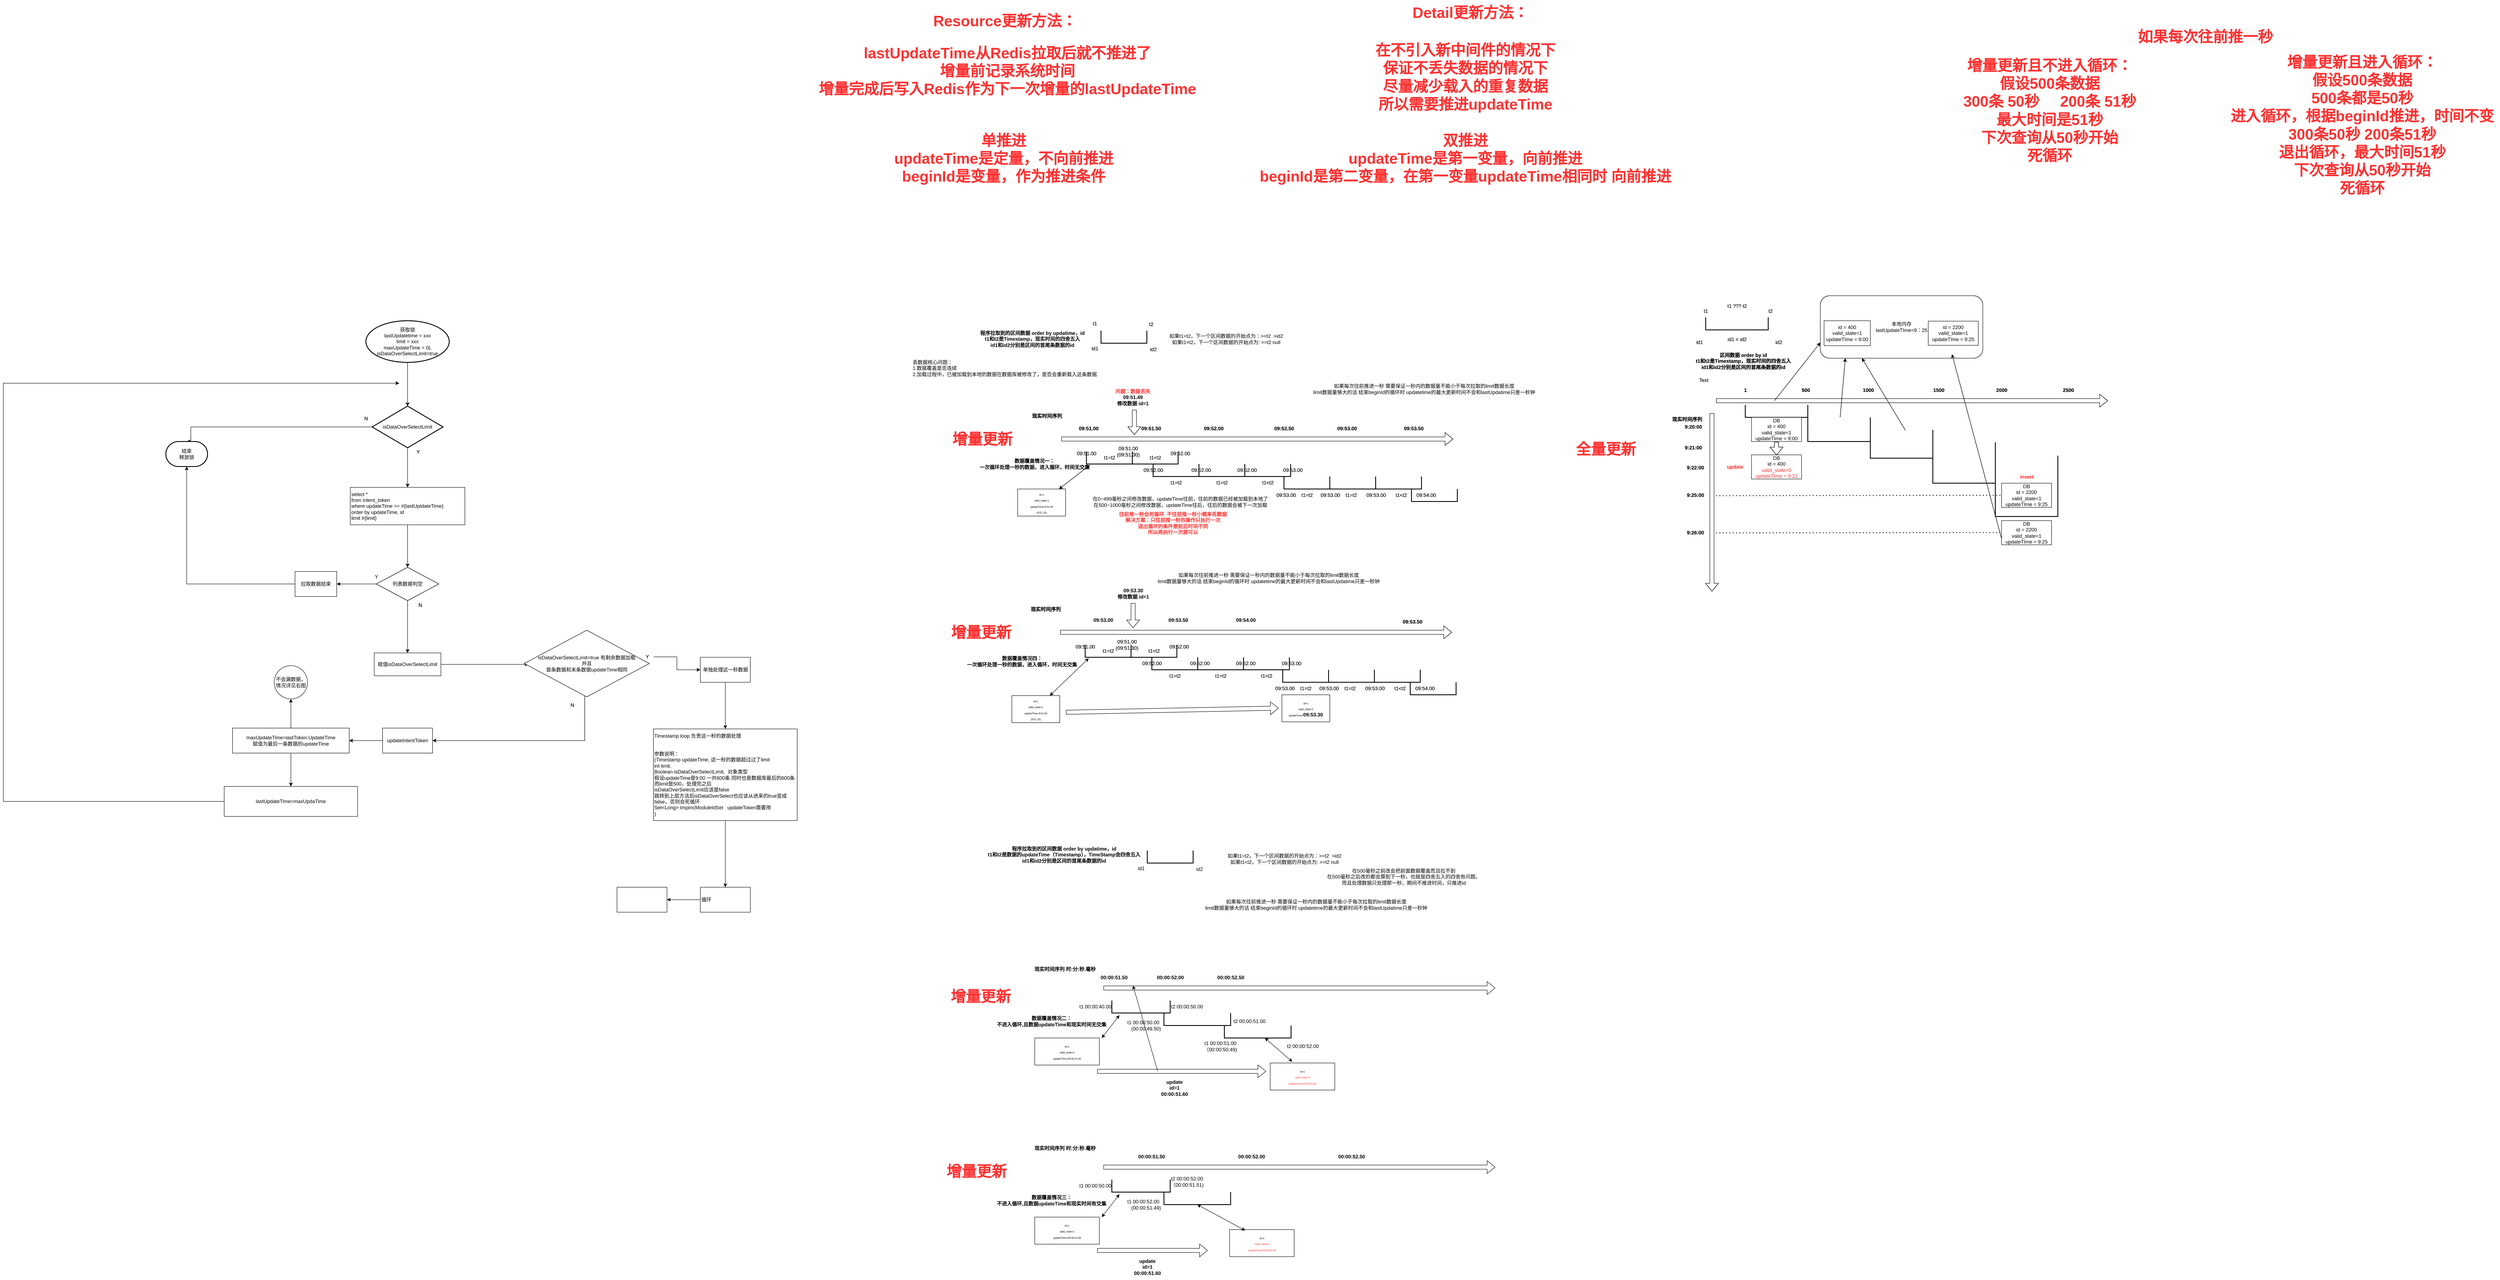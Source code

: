 <mxfile version="21.7.5" type="github">
  <diagram name="第 1 页" id="Zjm2JlXs56T9bLfwZ5cv">
    <mxGraphModel dx="3552" dy="1730" grid="1" gridSize="10" guides="1" tooltips="1" connect="1" arrows="1" fold="1" page="1" pageScale="1" pageWidth="827" pageHeight="1169" math="0" shadow="0">
      <root>
        <mxCell id="0" />
        <mxCell id="1" parent="0" />
        <mxCell id="8eTx1scZpe6bk8PXPmwQ-2" value="" style="shape=flexArrow;endArrow=classic;html=1;rounded=0;" parent="1" edge="1">
          <mxGeometry width="50" height="50" relative="1" as="geometry">
            <mxPoint x="239" y="414" as="sourcePoint" />
            <mxPoint x="1179" y="414" as="targetPoint" />
          </mxGeometry>
        </mxCell>
        <mxCell id="8eTx1scZpe6bk8PXPmwQ-3" value="09:52.00" style="text;html=1;align=center;verticalAlign=middle;resizable=0;points=[];autosize=1;strokeColor=none;fillColor=none;fontStyle=1" parent="1" vertex="1">
          <mxGeometry x="569" y="374" width="70" height="30" as="geometry" />
        </mxCell>
        <mxCell id="8eTx1scZpe6bk8PXPmwQ-4" value="09:53.00" style="text;html=1;align=center;verticalAlign=middle;resizable=0;points=[];autosize=1;strokeColor=none;fillColor=none;fontStyle=1" parent="1" vertex="1">
          <mxGeometry x="889" y="374" width="70" height="30" as="geometry" />
        </mxCell>
        <mxCell id="8eTx1scZpe6bk8PXPmwQ-5" value="09:52.50" style="text;html=1;align=center;verticalAlign=middle;resizable=0;points=[];autosize=1;strokeColor=none;fillColor=none;fontStyle=1" parent="1" vertex="1">
          <mxGeometry x="738" y="374" width="70" height="30" as="geometry" />
        </mxCell>
        <mxCell id="8eTx1scZpe6bk8PXPmwQ-8" value="" style="strokeWidth=2;html=1;shape=mxgraph.flowchart.annotation_1;align=left;pointerEvents=1;direction=north;" parent="1" vertex="1">
          <mxGeometry x="334" y="154" width="110" height="30" as="geometry" />
        </mxCell>
        <mxCell id="8eTx1scZpe6bk8PXPmwQ-10" value="09:51.50" style="text;html=1;align=center;verticalAlign=middle;resizable=0;points=[];autosize=1;strokeColor=none;fillColor=none;fontStyle=1" parent="1" vertex="1">
          <mxGeometry x="419" y="374" width="70" height="30" as="geometry" />
        </mxCell>
        <mxCell id="8eTx1scZpe6bk8PXPmwQ-11" value="09:53.50" style="text;html=1;align=center;verticalAlign=middle;resizable=0;points=[];autosize=1;strokeColor=none;fillColor=none;fontStyle=1" parent="1" vertex="1">
          <mxGeometry x="1049" y="374" width="70" height="30" as="geometry" />
        </mxCell>
        <mxCell id="8eTx1scZpe6bk8PXPmwQ-12" value="" style="strokeWidth=2;html=1;shape=mxgraph.flowchart.annotation_1;align=left;pointerEvents=1;direction=north;" parent="1" vertex="1">
          <mxGeometry x="409" y="444" width="110" height="30" as="geometry" />
        </mxCell>
        <mxCell id="8eTx1scZpe6bk8PXPmwQ-13" value="09:51.00&lt;br&gt;(09:51.30)" style="text;html=1;align=center;verticalAlign=middle;resizable=0;points=[];autosize=1;strokeColor=none;fillColor=none;" parent="1" vertex="1">
          <mxGeometry x="359" y="424" width="80" height="40" as="geometry" />
        </mxCell>
        <mxCell id="8eTx1scZpe6bk8PXPmwQ-15" value="现实时间序列" style="text;html=1;align=center;verticalAlign=middle;resizable=0;points=[];autosize=1;strokeColor=none;fillColor=none;fontStyle=1" parent="1" vertex="1">
          <mxGeometry x="154" y="344" width="100" height="30" as="geometry" />
        </mxCell>
        <mxCell id="8eTx1scZpe6bk8PXPmwQ-16" value="数据覆盖情况一：&lt;br&gt;一次循环处理一秒的数据，进入循环，时间无交集" style="text;html=1;align=center;verticalAlign=middle;resizable=0;points=[];autosize=1;strokeColor=none;fillColor=none;fontStyle=1" parent="1" vertex="1">
          <mxGeometry x="29" y="454" width="290" height="40" as="geometry" />
        </mxCell>
        <mxCell id="8eTx1scZpe6bk8PXPmwQ-17" style="edgeStyle=orthogonalEdgeStyle;shape=flexArrow;rounded=0;orthogonalLoop=1;jettySize=auto;html=1;exitX=0;exitY=0.5;exitDx=0;exitDy=0;exitPerimeter=0;" parent="1" source="8eTx1scZpe6bk8PXPmwQ-12" target="8eTx1scZpe6bk8PXPmwQ-12" edge="1">
          <mxGeometry relative="1" as="geometry" />
        </mxCell>
        <mxCell id="8eTx1scZpe6bk8PXPmwQ-18" value="09:51.00" style="text;html=1;align=center;verticalAlign=middle;resizable=0;points=[];autosize=1;strokeColor=none;fillColor=none;fontStyle=1" parent="1" vertex="1">
          <mxGeometry x="269" y="374" width="70" height="30" as="geometry" />
        </mxCell>
        <mxCell id="8eTx1scZpe6bk8PXPmwQ-22" value="09:51.00" style="text;html=1;align=center;verticalAlign=middle;resizable=0;points=[];autosize=1;strokeColor=none;fillColor=none;" parent="1" vertex="1">
          <mxGeometry x="264" y="434" width="70" height="30" as="geometry" />
        </mxCell>
        <mxCell id="8eTx1scZpe6bk8PXPmwQ-23" value="" style="strokeWidth=2;html=1;shape=mxgraph.flowchart.annotation_1;align=left;pointerEvents=1;direction=north;" parent="1" vertex="1">
          <mxGeometry x="459" y="474" width="110" height="30" as="geometry" />
        </mxCell>
        <mxCell id="8eTx1scZpe6bk8PXPmwQ-24" value="09:52.00" style="text;html=1;align=center;verticalAlign=middle;resizable=0;points=[];autosize=1;strokeColor=none;fillColor=none;" parent="1" vertex="1">
          <mxGeometry x="489" y="434" width="70" height="30" as="geometry" />
        </mxCell>
        <mxCell id="8eTx1scZpe6bk8PXPmwQ-26" value="" style="strokeWidth=2;html=1;shape=mxgraph.flowchart.annotation_1;align=left;pointerEvents=1;direction=north;" parent="1" vertex="1">
          <mxGeometry x="299" y="444" width="110" height="30" as="geometry" />
        </mxCell>
        <mxCell id="8eTx1scZpe6bk8PXPmwQ-27" value="t1" style="text;html=1;align=center;verticalAlign=middle;resizable=0;points=[];autosize=1;strokeColor=none;fillColor=none;" parent="1" vertex="1">
          <mxGeometry x="304" y="122" width="30" height="30" as="geometry" />
        </mxCell>
        <mxCell id="8eTx1scZpe6bk8PXPmwQ-28" value="id1" style="text;html=1;align=center;verticalAlign=middle;resizable=0;points=[];autosize=1;strokeColor=none;fillColor=none;" parent="1" vertex="1">
          <mxGeometry x="299" y="182" width="40" height="30" as="geometry" />
        </mxCell>
        <mxCell id="8eTx1scZpe6bk8PXPmwQ-29" value="t2" style="text;html=1;align=center;verticalAlign=middle;resizable=0;points=[];autosize=1;strokeColor=none;fillColor=none;" parent="1" vertex="1">
          <mxGeometry x="439" y="124" width="30" height="30" as="geometry" />
        </mxCell>
        <mxCell id="8eTx1scZpe6bk8PXPmwQ-30" value="id2" style="text;html=1;align=center;verticalAlign=middle;resizable=0;points=[];autosize=1;strokeColor=none;fillColor=none;" parent="1" vertex="1">
          <mxGeometry x="439" y="184" width="40" height="30" as="geometry" />
        </mxCell>
        <mxCell id="8eTx1scZpe6bk8PXPmwQ-31" value="t1=t2" style="text;html=1;align=center;verticalAlign=middle;resizable=0;points=[];autosize=1;strokeColor=none;fillColor=none;" parent="1" vertex="1">
          <mxGeometry x="329" y="444" width="50" height="30" as="geometry" />
        </mxCell>
        <mxCell id="8eTx1scZpe6bk8PXPmwQ-32" value="如果t1=t2，下一个区间数据的开始点为：&amp;gt;=t2&amp;nbsp; &amp;gt;id2&lt;br&gt;如果t1&amp;lt;t2，下一个区间数据的开始点为: &amp;gt;=t2 null" style="text;html=1;align=center;verticalAlign=middle;resizable=0;points=[];autosize=1;strokeColor=none;fillColor=none;" parent="1" vertex="1">
          <mxGeometry x="484" y="154" width="300" height="40" as="geometry" />
        </mxCell>
        <mxCell id="8eTx1scZpe6bk8PXPmwQ-34" value="t1&amp;lt;t2" style="text;html=1;align=center;verticalAlign=middle;resizable=0;points=[];autosize=1;strokeColor=none;fillColor=none;" parent="1" vertex="1">
          <mxGeometry x="439" y="444" width="50" height="30" as="geometry" />
        </mxCell>
        <mxCell id="8eTx1scZpe6bk8PXPmwQ-35" value="09:52.00" style="text;html=1;align=center;verticalAlign=middle;resizable=0;points=[];autosize=1;strokeColor=none;fillColor=none;" parent="1" vertex="1">
          <mxGeometry x="424" y="474" width="70" height="30" as="geometry" />
        </mxCell>
        <mxCell id="8eTx1scZpe6bk8PXPmwQ-36" value="t1=t2" style="text;html=1;align=center;verticalAlign=middle;resizable=0;points=[];autosize=1;strokeColor=none;fillColor=none;" parent="1" vertex="1">
          <mxGeometry x="489" y="504" width="50" height="30" as="geometry" />
        </mxCell>
        <mxCell id="8eTx1scZpe6bk8PXPmwQ-37" value="" style="strokeWidth=2;html=1;shape=mxgraph.flowchart.annotation_1;align=left;pointerEvents=1;direction=north;" parent="1" vertex="1">
          <mxGeometry x="569" y="474" width="110" height="30" as="geometry" />
        </mxCell>
        <mxCell id="8eTx1scZpe6bk8PXPmwQ-38" value="09:52.00" style="text;html=1;align=center;verticalAlign=middle;resizable=0;points=[];autosize=1;strokeColor=none;fillColor=none;" parent="1" vertex="1">
          <mxGeometry x="539" y="474" width="70" height="30" as="geometry" />
        </mxCell>
        <mxCell id="8eTx1scZpe6bk8PXPmwQ-41" value="09:52.00" style="text;html=1;align=center;verticalAlign=middle;resizable=0;points=[];autosize=1;strokeColor=none;fillColor=none;" parent="1" vertex="1">
          <mxGeometry x="649" y="474" width="70" height="30" as="geometry" />
        </mxCell>
        <mxCell id="8eTx1scZpe6bk8PXPmwQ-42" value="" style="strokeWidth=2;html=1;shape=mxgraph.flowchart.annotation_1;align=left;pointerEvents=1;direction=north;" parent="1" vertex="1">
          <mxGeometry x="773" y="504" width="110" height="30" as="geometry" />
        </mxCell>
        <mxCell id="8eTx1scZpe6bk8PXPmwQ-43" value="09:53.00" style="text;html=1;align=center;verticalAlign=middle;resizable=0;points=[];autosize=1;strokeColor=none;fillColor=none;" parent="1" vertex="1">
          <mxGeometry x="759" y="474" width="70" height="30" as="geometry" />
        </mxCell>
        <mxCell id="8eTx1scZpe6bk8PXPmwQ-44" value="t1=t2" style="text;html=1;align=center;verticalAlign=middle;resizable=0;points=[];autosize=1;strokeColor=none;fillColor=none;" parent="1" vertex="1">
          <mxGeometry x="599" y="504" width="50" height="30" as="geometry" />
        </mxCell>
        <mxCell id="8eTx1scZpe6bk8PXPmwQ-45" value="t1&amp;lt;t2" style="text;html=1;align=center;verticalAlign=middle;resizable=0;points=[];autosize=1;strokeColor=none;fillColor=none;" parent="1" vertex="1">
          <mxGeometry x="709" y="504" width="50" height="30" as="geometry" />
        </mxCell>
        <mxCell id="8eTx1scZpe6bk8PXPmwQ-46" value="" style="strokeWidth=2;html=1;shape=mxgraph.flowchart.annotation_1;align=left;pointerEvents=1;direction=north;" parent="1" vertex="1">
          <mxGeometry x="679" y="474" width="110" height="30" as="geometry" />
        </mxCell>
        <mxCell id="8eTx1scZpe6bk8PXPmwQ-47" value="09:53.00" style="text;html=1;align=center;verticalAlign=middle;resizable=0;points=[];autosize=1;strokeColor=none;fillColor=none;" parent="1" vertex="1">
          <mxGeometry x="743" y="534" width="70" height="30" as="geometry" />
        </mxCell>
        <mxCell id="8eTx1scZpe6bk8PXPmwQ-48" value="09:53.00" style="text;html=1;align=center;verticalAlign=middle;resizable=0;points=[];autosize=1;strokeColor=none;fillColor=none;" parent="1" vertex="1">
          <mxGeometry x="849" y="534" width="70" height="30" as="geometry" />
        </mxCell>
        <mxCell id="8eTx1scZpe6bk8PXPmwQ-50" value="" style="strokeWidth=2;html=1;shape=mxgraph.flowchart.annotation_1;align=left;pointerEvents=1;direction=north;" parent="1" vertex="1">
          <mxGeometry x="883" y="504" width="110" height="30" as="geometry" />
        </mxCell>
        <mxCell id="8eTx1scZpe6bk8PXPmwQ-51" value="09:53.00" style="text;html=1;align=center;verticalAlign=middle;resizable=0;points=[];autosize=1;strokeColor=none;fillColor=none;" parent="1" vertex="1">
          <mxGeometry x="959" y="534" width="70" height="30" as="geometry" />
        </mxCell>
        <mxCell id="8eTx1scZpe6bk8PXPmwQ-52" value="t1=t2" style="text;html=1;align=center;verticalAlign=middle;resizable=0;points=[];autosize=1;strokeColor=none;fillColor=none;" parent="1" vertex="1">
          <mxGeometry x="803" y="534" width="50" height="30" as="geometry" />
        </mxCell>
        <mxCell id="8eTx1scZpe6bk8PXPmwQ-53" value="t1=t2" style="text;html=1;align=center;verticalAlign=middle;resizable=0;points=[];autosize=1;strokeColor=none;fillColor=none;" parent="1" vertex="1">
          <mxGeometry x="909" y="534" width="50" height="30" as="geometry" />
        </mxCell>
        <mxCell id="8eTx1scZpe6bk8PXPmwQ-54" value="" style="strokeWidth=2;html=1;shape=mxgraph.flowchart.annotation_1;align=left;pointerEvents=1;direction=north;" parent="1" vertex="1">
          <mxGeometry x="993" y="504" width="110" height="30" as="geometry" />
        </mxCell>
        <mxCell id="8eTx1scZpe6bk8PXPmwQ-55" value="t1&amp;lt;t2" style="text;html=1;align=center;verticalAlign=middle;resizable=0;points=[];autosize=1;strokeColor=none;fillColor=none;" parent="1" vertex="1">
          <mxGeometry x="1029" y="534" width="50" height="30" as="geometry" />
        </mxCell>
        <mxCell id="8eTx1scZpe6bk8PXPmwQ-56" value="09:54.00" style="text;html=1;align=center;verticalAlign=middle;resizable=0;points=[];autosize=1;strokeColor=none;fillColor=none;" parent="1" vertex="1">
          <mxGeometry x="1079" y="534" width="70" height="30" as="geometry" />
        </mxCell>
        <mxCell id="8eTx1scZpe6bk8PXPmwQ-57" value="" style="strokeWidth=2;html=1;shape=mxgraph.flowchart.annotation_1;align=left;pointerEvents=1;direction=north;" parent="1" vertex="1">
          <mxGeometry x="1079" y="534" width="110" height="30" as="geometry" />
        </mxCell>
        <mxCell id="Ntxb1XvlZdcsDZPh0-gk-2" value="&lt;font color=&quot;#ff3333&quot; style=&quot;font-size: 36px;&quot;&gt;增量更新&lt;/font&gt;" style="text;html=1;align=center;verticalAlign=middle;resizable=0;points=[];autosize=1;strokeColor=none;fillColor=none;fontStyle=1" parent="1" vertex="1">
          <mxGeometry x="-36" y="384" width="170" height="60" as="geometry" />
        </mxCell>
        <mxCell id="Ntxb1XvlZdcsDZPh0-gk-94" value="" style="shape=flexArrow;endArrow=classic;html=1;rounded=0;" parent="1" edge="1">
          <mxGeometry width="50" height="50" relative="1" as="geometry">
            <mxPoint x="414" y="344" as="sourcePoint" />
            <mxPoint x="414" y="404" as="targetPoint" />
          </mxGeometry>
        </mxCell>
        <mxCell id="Ntxb1XvlZdcsDZPh0-gk-97" value="&lt;font style=&quot;font-size: 6px;&quot;&gt;id=1&lt;br&gt;valid_state=1&lt;br&gt;updateTime=9:51:00&lt;br&gt;(9:51.10)&lt;/font&gt;" style="whiteSpace=wrap;html=1;" parent="1" vertex="1">
          <mxGeometry x="134" y="534" width="115" height="65" as="geometry" />
        </mxCell>
        <mxCell id="Ntxb1XvlZdcsDZPh0-gk-98" value="" style="endArrow=classic;startArrow=classic;html=1;rounded=0;exitX=-0.079;exitY=0.077;exitDx=0;exitDy=0;exitPerimeter=0;" parent="1" source="8eTx1scZpe6bk8PXPmwQ-26" target="Ntxb1XvlZdcsDZPh0-gk-97" edge="1">
          <mxGeometry width="50" height="50" relative="1" as="geometry">
            <mxPoint x="254" y="534" as="sourcePoint" />
            <mxPoint x="304" y="484" as="targetPoint" />
          </mxGeometry>
        </mxCell>
        <mxCell id="Ntxb1XvlZdcsDZPh0-gk-102" value="如果每次往前推进一秒 需要保证一秒内的数据量不能小于每次拉取的limit数据长度&lt;br&gt;limit数据量够大的话 结束beginId的循环时 updatetime的最大更新时间不会和lastUpdatime只差一秒钟&lt;br&gt;" style="text;html=1;align=center;verticalAlign=middle;resizable=0;points=[];autosize=1;strokeColor=none;fillColor=none;" parent="1" vertex="1">
          <mxGeometry x="829" y="274" width="560" height="40" as="geometry" />
        </mxCell>
        <mxCell id="Ntxb1XvlZdcsDZPh0-gk-103" value="在0~499毫秒之间修改数据，updateTime往前，往前的数据已经被加载到本地了&lt;br&gt;在500~1000毫秒之间修改数据，updateTime往后，往后的数据会被下一次加载" style="text;html=1;align=center;verticalAlign=middle;resizable=0;points=[];autosize=1;strokeColor=none;fillColor=none;" parent="1" vertex="1">
          <mxGeometry x="304" y="545" width="440" height="40" as="geometry" />
        </mxCell>
        <mxCell id="Ntxb1XvlZdcsDZPh0-gk-114" style="edgeStyle=orthogonalEdgeStyle;rounded=0;orthogonalLoop=1;jettySize=auto;html=1;entryX=0.5;entryY=0;entryDx=0;entryDy=0;entryPerimeter=0;" parent="1" source="Ntxb1XvlZdcsDZPh0-gk-110" target="Ntxb1XvlZdcsDZPh0-gk-113" edge="1">
          <mxGeometry relative="1" as="geometry">
            <Array as="points">
              <mxPoint x="-1850" y="385" />
              <mxPoint x="-1850" y="420" />
            </Array>
          </mxGeometry>
        </mxCell>
        <mxCell id="Ntxb1XvlZdcsDZPh0-gk-118" style="edgeStyle=orthogonalEdgeStyle;rounded=0;orthogonalLoop=1;jettySize=auto;html=1;exitX=0.5;exitY=1;exitDx=0;exitDy=0;exitPerimeter=0;entryX=0.5;entryY=0;entryDx=0;entryDy=0;" parent="1" source="Ntxb1XvlZdcsDZPh0-gk-110" target="Ntxb1XvlZdcsDZPh0-gk-117" edge="1">
          <mxGeometry relative="1" as="geometry" />
        </mxCell>
        <mxCell id="Ntxb1XvlZdcsDZPh0-gk-110" value="isDataOverSelectLimit" style="strokeWidth=2;html=1;shape=mxgraph.flowchart.decision;whiteSpace=wrap;" parent="1" vertex="1">
          <mxGeometry x="-1415" y="335" width="170" height="100" as="geometry" />
        </mxCell>
        <mxCell id="Ntxb1XvlZdcsDZPh0-gk-112" value="" style="edgeStyle=orthogonalEdgeStyle;rounded=0;orthogonalLoop=1;jettySize=auto;html=1;" parent="1" source="Ntxb1XvlZdcsDZPh0-gk-111" target="Ntxb1XvlZdcsDZPh0-gk-110" edge="1">
          <mxGeometry relative="1" as="geometry" />
        </mxCell>
        <mxCell id="Ntxb1XvlZdcsDZPh0-gk-111" value="获取锁&lt;br&gt;lastUpdatetime = xxx&lt;br&gt;limit = xxx&lt;br&gt;maxUpdateTime = 0L&lt;br&gt;isDataOverSelectLimit=true" style="strokeWidth=2;html=1;shape=mxgraph.flowchart.start_1;whiteSpace=wrap;" parent="1" vertex="1">
          <mxGeometry x="-1430" y="130" width="200" height="100" as="geometry" />
        </mxCell>
        <mxCell id="Ntxb1XvlZdcsDZPh0-gk-113" value="结束&lt;br&gt;释放锁" style="strokeWidth=2;html=1;shape=mxgraph.flowchart.terminator;whiteSpace=wrap;" parent="1" vertex="1">
          <mxGeometry x="-1910" y="420" width="100" height="60" as="geometry" />
        </mxCell>
        <mxCell id="Ntxb1XvlZdcsDZPh0-gk-115" value="N" style="text;html=1;align=center;verticalAlign=middle;resizable=0;points=[];autosize=1;strokeColor=none;fillColor=none;" parent="1" vertex="1">
          <mxGeometry x="-1445" y="350" width="30" height="30" as="geometry" />
        </mxCell>
        <mxCell id="Ntxb1XvlZdcsDZPh0-gk-123" value="" style="edgeStyle=orthogonalEdgeStyle;rounded=0;orthogonalLoop=1;jettySize=auto;html=1;" parent="1" source="Ntxb1XvlZdcsDZPh0-gk-117" target="Ntxb1XvlZdcsDZPh0-gk-122" edge="1">
          <mxGeometry relative="1" as="geometry" />
        </mxCell>
        <mxCell id="Ntxb1XvlZdcsDZPh0-gk-117" value="select *&lt;br&gt;from intent_token&lt;br&gt;where updateTime &amp;gt;= #{lastUptdateTime}&lt;br&gt;order by updateTime, id&lt;br&gt;limit #{limit}" style="whiteSpace=wrap;html=1;align=left;" parent="1" vertex="1">
          <mxGeometry x="-1467.5" y="530" width="275" height="90" as="geometry" />
        </mxCell>
        <mxCell id="Ntxb1XvlZdcsDZPh0-gk-119" value="Y" style="text;html=1;align=center;verticalAlign=middle;resizable=0;points=[];autosize=1;strokeColor=none;fillColor=none;" parent="1" vertex="1">
          <mxGeometry x="-1320" y="430" width="30" height="30" as="geometry" />
        </mxCell>
        <mxCell id="Ntxb1XvlZdcsDZPh0-gk-144" value="" style="edgeStyle=orthogonalEdgeStyle;rounded=0;orthogonalLoop=1;jettySize=auto;html=1;" parent="1" source="Ntxb1XvlZdcsDZPh0-gk-122" target="Ntxb1XvlZdcsDZPh0-gk-143" edge="1">
          <mxGeometry relative="1" as="geometry" />
        </mxCell>
        <mxCell id="Ntxb1XvlZdcsDZPh0-gk-122" value="数据判空" style="rhombus;whiteSpace=wrap;html=1;" parent="1" vertex="1">
          <mxGeometry x="-1405" y="722" width="150" height="80" as="geometry" />
        </mxCell>
        <mxCell id="Ntxb1XvlZdcsDZPh0-gk-126" value="Y" style="text;html=1;align=center;verticalAlign=middle;resizable=0;points=[];autosize=1;strokeColor=none;fillColor=none;" parent="1" vertex="1">
          <mxGeometry x="-1420" y="730" width="30" height="30" as="geometry" />
        </mxCell>
        <mxCell id="Ntxb1XvlZdcsDZPh0-gk-131" value="" style="edgeStyle=orthogonalEdgeStyle;rounded=0;orthogonalLoop=1;jettySize=auto;html=1;exitX=1;exitY=0.5;exitDx=0;exitDy=0;" parent="1" source="Ntxb1XvlZdcsDZPh0-gk-143" edge="1">
          <mxGeometry relative="1" as="geometry">
            <mxPoint x="-1225" y="955.0" as="sourcePoint" />
            <mxPoint x="-1040" y="955" as="targetPoint" />
          </mxGeometry>
        </mxCell>
        <mxCell id="Ntxb1XvlZdcsDZPh0-gk-147" style="edgeStyle=orthogonalEdgeStyle;rounded=0;orthogonalLoop=1;jettySize=auto;html=1;entryX=1;entryY=0.5;entryDx=0;entryDy=0;" parent="1" target="Ntxb1XvlZdcsDZPh0-gk-137" edge="1">
          <mxGeometry relative="1" as="geometry">
            <Array as="points">
              <mxPoint x="-905" y="1138" />
            </Array>
            <mxPoint x="-904.941" y="1029.967" as="sourcePoint" />
          </mxGeometry>
        </mxCell>
        <mxCell id="Ntxb1XvlZdcsDZPh0-gk-132" value="N" style="text;html=1;align=center;verticalAlign=middle;resizable=0;points=[];autosize=1;strokeColor=none;fillColor=none;" parent="1" vertex="1">
          <mxGeometry x="-1315" y="798" width="30" height="30" as="geometry" />
        </mxCell>
        <mxCell id="Ntxb1XvlZdcsDZPh0-gk-133" value="Timestamp loop 负责这一秒的数据处理&lt;br&gt;(Timestamp updateTime, 这一秒的数据超过过了limit&lt;br&gt;int limit, &lt;br&gt;&lt;div style=&quot;&quot;&gt;Boolean isDataOverSelectLimit,&amp;nbsp; 对象类型 &lt;br&gt;假设updateTime是9:00 一共600条 同时也是数据库最后的600条 而limit是500，处理完之后&lt;/div&gt;isDataOverSelectLimit应该是false&lt;div style=&quot;&quot;&gt;跳转到上层方法后isDataOverSelect也应该从进来的true变成false，否则会死循环&lt;span style=&quot;background-color: initial;&quot;&gt;&lt;br&gt;Set&amp;lt;Long&amp;gt; tmpIncModuleIdSet&amp;nbsp; &amp;nbsp;updateToken要用&lt;br&gt;)&amp;nbsp;&lt;/span&gt;&lt;/div&gt;" style="whiteSpace=wrap;html=1;align=left;" parent="1" vertex="1">
          <mxGeometry x="-740" y="1110" width="345" height="220" as="geometry" />
        </mxCell>
        <mxCell id="Ntxb1XvlZdcsDZPh0-gk-140" value="" style="edgeStyle=orthogonalEdgeStyle;rounded=0;orthogonalLoop=1;jettySize=auto;html=1;" parent="1" source="Ntxb1XvlZdcsDZPh0-gk-137" target="Ntxb1XvlZdcsDZPh0-gk-139" edge="1">
          <mxGeometry relative="1" as="geometry" />
        </mxCell>
        <mxCell id="Ntxb1XvlZdcsDZPh0-gk-137" value="updateIntentToken" style="whiteSpace=wrap;html=1;" parent="1" vertex="1">
          <mxGeometry x="-1390" y="1108" width="120" height="60" as="geometry" />
        </mxCell>
        <mxCell id="Ntxb1XvlZdcsDZPh0-gk-149" value="" style="edgeStyle=orthogonalEdgeStyle;rounded=0;orthogonalLoop=1;jettySize=auto;html=1;" parent="1" source="Ntxb1XvlZdcsDZPh0-gk-139" target="Ntxb1XvlZdcsDZPh0-gk-148" edge="1">
          <mxGeometry relative="1" as="geometry" />
        </mxCell>
        <mxCell id="Ntxb1XvlZdcsDZPh0-gk-139" value="maxUpdateTime=lastToken.UpdateTime&lt;br&gt;赋值为最后一条数据的updateTime" style="whiteSpace=wrap;html=1;" parent="1" vertex="1">
          <mxGeometry x="-1750" y="1108" width="280" height="60" as="geometry" />
        </mxCell>
        <mxCell id="Ntxb1XvlZdcsDZPh0-gk-143" value="isDataOverSelectLimit" style="whiteSpace=wrap;html=1;" parent="1" vertex="1">
          <mxGeometry x="-1410" y="927.5" width="160" height="55" as="geometry" />
        </mxCell>
        <mxCell id="Ntxb1XvlZdcsDZPh0-gk-145" value="Y" style="text;html=1;align=center;verticalAlign=middle;resizable=0;points=[];autosize=1;strokeColor=none;fillColor=none;" parent="1" vertex="1">
          <mxGeometry x="-770" y="922" width="30" height="30" as="geometry" />
        </mxCell>
        <mxCell id="Ntxb1XvlZdcsDZPh0-gk-146" value="N" style="text;html=1;align=center;verticalAlign=middle;resizable=0;points=[];autosize=1;strokeColor=none;fillColor=none;" parent="1" vertex="1">
          <mxGeometry x="-950" y="1038" width="30" height="30" as="geometry" />
        </mxCell>
        <mxCell id="Ntxb1XvlZdcsDZPh0-gk-150" style="edgeStyle=orthogonalEdgeStyle;rounded=0;orthogonalLoop=1;jettySize=auto;html=1;exitX=0;exitY=0.5;exitDx=0;exitDy=0;" parent="1" source="Ntxb1XvlZdcsDZPh0-gk-148" edge="1">
          <mxGeometry relative="1" as="geometry">
            <mxPoint x="-1350" y="280" as="targetPoint" />
            <mxPoint x="-1800.11" y="1384.0" as="sourcePoint" />
            <Array as="points">
              <mxPoint x="-2300" y="1284" />
              <mxPoint x="-2300" y="280" />
            </Array>
          </mxGeometry>
        </mxCell>
        <mxCell id="Ntxb1XvlZdcsDZPh0-gk-148" value="lastUpdateTime=maxUpdaTime" style="whiteSpace=wrap;html=1;" parent="1" vertex="1">
          <mxGeometry x="-1770" y="1248" width="320" height="72" as="geometry" />
        </mxCell>
        <mxCell id="Mguj6qo9-BzR1XpOUaJ4-1" value="" style="shape=flexArrow;endArrow=classic;html=1;rounded=0;" parent="1" edge="1">
          <mxGeometry width="50" height="50" relative="1" as="geometry">
            <mxPoint x="239" y="414" as="sourcePoint" />
            <mxPoint x="1179" y="414" as="targetPoint" />
          </mxGeometry>
        </mxCell>
        <mxCell id="Mguj6qo9-BzR1XpOUaJ4-2" value="09:52.00" style="text;html=1;align=center;verticalAlign=middle;resizable=0;points=[];autosize=1;strokeColor=none;fillColor=none;fontStyle=1" parent="1" vertex="1">
          <mxGeometry x="569" y="374" width="70" height="30" as="geometry" />
        </mxCell>
        <mxCell id="Mguj6qo9-BzR1XpOUaJ4-3" value="09:53.00" style="text;html=1;align=center;verticalAlign=middle;resizable=0;points=[];autosize=1;strokeColor=none;fillColor=none;fontStyle=1" parent="1" vertex="1">
          <mxGeometry x="889" y="374" width="70" height="30" as="geometry" />
        </mxCell>
        <mxCell id="Mguj6qo9-BzR1XpOUaJ4-4" value="09:52.50" style="text;html=1;align=center;verticalAlign=middle;resizable=0;points=[];autosize=1;strokeColor=none;fillColor=none;fontStyle=1" parent="1" vertex="1">
          <mxGeometry x="738" y="374" width="70" height="30" as="geometry" />
        </mxCell>
        <mxCell id="Mguj6qo9-BzR1XpOUaJ4-5" value="" style="strokeWidth=2;html=1;shape=mxgraph.flowchart.annotation_1;align=left;pointerEvents=1;direction=north;" parent="1" vertex="1">
          <mxGeometry x="334" y="154" width="110" height="30" as="geometry" />
        </mxCell>
        <mxCell id="Mguj6qo9-BzR1XpOUaJ4-6" value="09:51.50" style="text;html=1;align=center;verticalAlign=middle;resizable=0;points=[];autosize=1;strokeColor=none;fillColor=none;fontStyle=1" parent="1" vertex="1">
          <mxGeometry x="419" y="374" width="70" height="30" as="geometry" />
        </mxCell>
        <mxCell id="Mguj6qo9-BzR1XpOUaJ4-7" value="09:53.50" style="text;html=1;align=center;verticalAlign=middle;resizable=0;points=[];autosize=1;strokeColor=none;fillColor=none;fontStyle=1" parent="1" vertex="1">
          <mxGeometry x="1049" y="374" width="70" height="30" as="geometry" />
        </mxCell>
        <mxCell id="Mguj6qo9-BzR1XpOUaJ4-8" value="" style="strokeWidth=2;html=1;shape=mxgraph.flowchart.annotation_1;align=left;pointerEvents=1;direction=north;" parent="1" vertex="1">
          <mxGeometry x="409" y="444" width="110" height="30" as="geometry" />
        </mxCell>
        <mxCell id="Mguj6qo9-BzR1XpOUaJ4-9" value="09:51.00&lt;br&gt;(09:51.30)" style="text;html=1;align=center;verticalAlign=middle;resizable=0;points=[];autosize=1;strokeColor=none;fillColor=none;" parent="1" vertex="1">
          <mxGeometry x="359" y="424" width="80" height="40" as="geometry" />
        </mxCell>
        <mxCell id="Mguj6qo9-BzR1XpOUaJ4-10" value="现实时间序列" style="text;html=1;align=center;verticalAlign=middle;resizable=0;points=[];autosize=1;strokeColor=none;fillColor=none;fontStyle=1" parent="1" vertex="1">
          <mxGeometry x="154" y="344" width="100" height="30" as="geometry" />
        </mxCell>
        <mxCell id="Mguj6qo9-BzR1XpOUaJ4-12" style="edgeStyle=orthogonalEdgeStyle;shape=flexArrow;rounded=0;orthogonalLoop=1;jettySize=auto;html=1;exitX=0;exitY=0.5;exitDx=0;exitDy=0;exitPerimeter=0;" parent="1" source="Mguj6qo9-BzR1XpOUaJ4-8" target="Mguj6qo9-BzR1XpOUaJ4-8" edge="1">
          <mxGeometry relative="1" as="geometry" />
        </mxCell>
        <mxCell id="Mguj6qo9-BzR1XpOUaJ4-13" value="09:51.00" style="text;html=1;align=center;verticalAlign=middle;resizable=0;points=[];autosize=1;strokeColor=none;fillColor=none;fontStyle=1" parent="1" vertex="1">
          <mxGeometry x="269" y="374" width="70" height="30" as="geometry" />
        </mxCell>
        <mxCell id="Mguj6qo9-BzR1XpOUaJ4-14" value="09:51.00" style="text;html=1;align=center;verticalAlign=middle;resizable=0;points=[];autosize=1;strokeColor=none;fillColor=none;" parent="1" vertex="1">
          <mxGeometry x="264" y="434" width="70" height="30" as="geometry" />
        </mxCell>
        <mxCell id="Mguj6qo9-BzR1XpOUaJ4-15" value="" style="strokeWidth=2;html=1;shape=mxgraph.flowchart.annotation_1;align=left;pointerEvents=1;direction=north;" parent="1" vertex="1">
          <mxGeometry x="459" y="474" width="110" height="30" as="geometry" />
        </mxCell>
        <mxCell id="Mguj6qo9-BzR1XpOUaJ4-16" value="09:52.00" style="text;html=1;align=center;verticalAlign=middle;resizable=0;points=[];autosize=1;strokeColor=none;fillColor=none;" parent="1" vertex="1">
          <mxGeometry x="489" y="434" width="70" height="30" as="geometry" />
        </mxCell>
        <mxCell id="Mguj6qo9-BzR1XpOUaJ4-17" value="&lt;b&gt;程序拉取到的区间数据 order by updatime，id&lt;br&gt;t1和t2是Timestamp，现实时间的四舍五入&lt;br&gt;id1和id2分别是区间的首尾条数据的id&lt;/b&gt;" style="text;html=1;align=center;verticalAlign=middle;resizable=0;points=[];autosize=1;strokeColor=none;fillColor=none;" parent="1" vertex="1">
          <mxGeometry x="34" y="144" width="270" height="60" as="geometry" />
        </mxCell>
        <mxCell id="Mguj6qo9-BzR1XpOUaJ4-18" value="" style="strokeWidth=2;html=1;shape=mxgraph.flowchart.annotation_1;align=left;pointerEvents=1;direction=north;" parent="1" vertex="1">
          <mxGeometry x="299" y="444" width="110" height="30" as="geometry" />
        </mxCell>
        <mxCell id="Mguj6qo9-BzR1XpOUaJ4-19" value="t1" style="text;html=1;align=center;verticalAlign=middle;resizable=0;points=[];autosize=1;strokeColor=none;fillColor=none;" parent="1" vertex="1">
          <mxGeometry x="304" y="122" width="30" height="30" as="geometry" />
        </mxCell>
        <mxCell id="Mguj6qo9-BzR1XpOUaJ4-20" value="id1" style="text;html=1;align=center;verticalAlign=middle;resizable=0;points=[];autosize=1;strokeColor=none;fillColor=none;" parent="1" vertex="1">
          <mxGeometry x="299" y="182" width="40" height="30" as="geometry" />
        </mxCell>
        <mxCell id="Mguj6qo9-BzR1XpOUaJ4-21" value="t2" style="text;html=1;align=center;verticalAlign=middle;resizable=0;points=[];autosize=1;strokeColor=none;fillColor=none;" parent="1" vertex="1">
          <mxGeometry x="439" y="124" width="30" height="30" as="geometry" />
        </mxCell>
        <mxCell id="Mguj6qo9-BzR1XpOUaJ4-22" value="id2" style="text;html=1;align=center;verticalAlign=middle;resizable=0;points=[];autosize=1;strokeColor=none;fillColor=none;" parent="1" vertex="1">
          <mxGeometry x="439" y="184" width="40" height="30" as="geometry" />
        </mxCell>
        <mxCell id="Mguj6qo9-BzR1XpOUaJ4-23" value="t1=t2" style="text;html=1;align=center;verticalAlign=middle;resizable=0;points=[];autosize=1;strokeColor=none;fillColor=none;" parent="1" vertex="1">
          <mxGeometry x="329" y="444" width="50" height="30" as="geometry" />
        </mxCell>
        <mxCell id="Mguj6qo9-BzR1XpOUaJ4-25" value="t1&amp;lt;t2" style="text;html=1;align=center;verticalAlign=middle;resizable=0;points=[];autosize=1;strokeColor=none;fillColor=none;" parent="1" vertex="1">
          <mxGeometry x="439" y="444" width="50" height="30" as="geometry" />
        </mxCell>
        <mxCell id="Mguj6qo9-BzR1XpOUaJ4-26" value="09:52.00" style="text;html=1;align=center;verticalAlign=middle;resizable=0;points=[];autosize=1;strokeColor=none;fillColor=none;" parent="1" vertex="1">
          <mxGeometry x="424" y="474" width="70" height="30" as="geometry" />
        </mxCell>
        <mxCell id="Mguj6qo9-BzR1XpOUaJ4-27" value="t1=t2" style="text;html=1;align=center;verticalAlign=middle;resizable=0;points=[];autosize=1;strokeColor=none;fillColor=none;" parent="1" vertex="1">
          <mxGeometry x="489" y="504" width="50" height="30" as="geometry" />
        </mxCell>
        <mxCell id="Mguj6qo9-BzR1XpOUaJ4-28" value="" style="strokeWidth=2;html=1;shape=mxgraph.flowchart.annotation_1;align=left;pointerEvents=1;direction=north;" parent="1" vertex="1">
          <mxGeometry x="569" y="474" width="110" height="30" as="geometry" />
        </mxCell>
        <mxCell id="Mguj6qo9-BzR1XpOUaJ4-29" value="09:52.00" style="text;html=1;align=center;verticalAlign=middle;resizable=0;points=[];autosize=1;strokeColor=none;fillColor=none;" parent="1" vertex="1">
          <mxGeometry x="539" y="474" width="70" height="30" as="geometry" />
        </mxCell>
        <mxCell id="Mguj6qo9-BzR1XpOUaJ4-30" value="09:52.00" style="text;html=1;align=center;verticalAlign=middle;resizable=0;points=[];autosize=1;strokeColor=none;fillColor=none;" parent="1" vertex="1">
          <mxGeometry x="649" y="474" width="70" height="30" as="geometry" />
        </mxCell>
        <mxCell id="Mguj6qo9-BzR1XpOUaJ4-31" value="" style="strokeWidth=2;html=1;shape=mxgraph.flowchart.annotation_1;align=left;pointerEvents=1;direction=north;" parent="1" vertex="1">
          <mxGeometry x="773" y="504" width="110" height="30" as="geometry" />
        </mxCell>
        <mxCell id="Mguj6qo9-BzR1XpOUaJ4-32" value="09:53.00" style="text;html=1;align=center;verticalAlign=middle;resizable=0;points=[];autosize=1;strokeColor=none;fillColor=none;" parent="1" vertex="1">
          <mxGeometry x="759" y="474" width="70" height="30" as="geometry" />
        </mxCell>
        <mxCell id="Mguj6qo9-BzR1XpOUaJ4-33" value="t1=t2" style="text;html=1;align=center;verticalAlign=middle;resizable=0;points=[];autosize=1;strokeColor=none;fillColor=none;" parent="1" vertex="1">
          <mxGeometry x="599" y="504" width="50" height="30" as="geometry" />
        </mxCell>
        <mxCell id="Mguj6qo9-BzR1XpOUaJ4-34" value="t1&amp;lt;t2" style="text;html=1;align=center;verticalAlign=middle;resizable=0;points=[];autosize=1;strokeColor=none;fillColor=none;" parent="1" vertex="1">
          <mxGeometry x="709" y="504" width="50" height="30" as="geometry" />
        </mxCell>
        <mxCell id="Mguj6qo9-BzR1XpOUaJ4-35" value="" style="strokeWidth=2;html=1;shape=mxgraph.flowchart.annotation_1;align=left;pointerEvents=1;direction=north;" parent="1" vertex="1">
          <mxGeometry x="679" y="474" width="110" height="30" as="geometry" />
        </mxCell>
        <mxCell id="Mguj6qo9-BzR1XpOUaJ4-36" value="09:53.00" style="text;html=1;align=center;verticalAlign=middle;resizable=0;points=[];autosize=1;strokeColor=none;fillColor=none;" parent="1" vertex="1">
          <mxGeometry x="743" y="534" width="70" height="30" as="geometry" />
        </mxCell>
        <mxCell id="Mguj6qo9-BzR1XpOUaJ4-37" value="09:53.00" style="text;html=1;align=center;verticalAlign=middle;resizable=0;points=[];autosize=1;strokeColor=none;fillColor=none;" parent="1" vertex="1">
          <mxGeometry x="849" y="534" width="70" height="30" as="geometry" />
        </mxCell>
        <mxCell id="Mguj6qo9-BzR1XpOUaJ4-38" value="" style="strokeWidth=2;html=1;shape=mxgraph.flowchart.annotation_1;align=left;pointerEvents=1;direction=north;" parent="1" vertex="1">
          <mxGeometry x="883" y="504" width="110" height="30" as="geometry" />
        </mxCell>
        <mxCell id="Mguj6qo9-BzR1XpOUaJ4-39" value="09:53.00" style="text;html=1;align=center;verticalAlign=middle;resizable=0;points=[];autosize=1;strokeColor=none;fillColor=none;" parent="1" vertex="1">
          <mxGeometry x="959" y="534" width="70" height="30" as="geometry" />
        </mxCell>
        <mxCell id="Mguj6qo9-BzR1XpOUaJ4-40" value="t1=t2" style="text;html=1;align=center;verticalAlign=middle;resizable=0;points=[];autosize=1;strokeColor=none;fillColor=none;" parent="1" vertex="1">
          <mxGeometry x="803" y="534" width="50" height="30" as="geometry" />
        </mxCell>
        <mxCell id="Mguj6qo9-BzR1XpOUaJ4-41" value="t1=t2" style="text;html=1;align=center;verticalAlign=middle;resizable=0;points=[];autosize=1;strokeColor=none;fillColor=none;" parent="1" vertex="1">
          <mxGeometry x="909" y="534" width="50" height="30" as="geometry" />
        </mxCell>
        <mxCell id="Mguj6qo9-BzR1XpOUaJ4-42" value="" style="strokeWidth=2;html=1;shape=mxgraph.flowchart.annotation_1;align=left;pointerEvents=1;direction=north;" parent="1" vertex="1">
          <mxGeometry x="993" y="504" width="110" height="30" as="geometry" />
        </mxCell>
        <mxCell id="Mguj6qo9-BzR1XpOUaJ4-43" value="t1&amp;lt;t2" style="text;html=1;align=center;verticalAlign=middle;resizable=0;points=[];autosize=1;strokeColor=none;fillColor=none;" parent="1" vertex="1">
          <mxGeometry x="1029" y="534" width="50" height="30" as="geometry" />
        </mxCell>
        <mxCell id="Mguj6qo9-BzR1XpOUaJ4-44" value="09:54.00" style="text;html=1;align=center;verticalAlign=middle;resizable=0;points=[];autosize=1;strokeColor=none;fillColor=none;" parent="1" vertex="1">
          <mxGeometry x="1079" y="534" width="70" height="30" as="geometry" />
        </mxCell>
        <mxCell id="Mguj6qo9-BzR1XpOUaJ4-45" value="" style="strokeWidth=2;html=1;shape=mxgraph.flowchart.annotation_1;align=left;pointerEvents=1;direction=north;" parent="1" vertex="1">
          <mxGeometry x="1079" y="534" width="110" height="30" as="geometry" />
        </mxCell>
        <mxCell id="Mguj6qo9-BzR1XpOUaJ4-46" value="&lt;font color=&quot;#ff3333&quot; style=&quot;font-size: 36px;&quot;&gt;增量更新&lt;/font&gt;" style="text;html=1;align=center;verticalAlign=middle;resizable=0;points=[];autosize=1;strokeColor=none;fillColor=none;fontStyle=1" parent="1" vertex="1">
          <mxGeometry x="-36" y="384" width="170" height="60" as="geometry" />
        </mxCell>
        <mxCell id="Mguj6qo9-BzR1XpOUaJ4-92" value="" style="shape=flexArrow;endArrow=classic;html=1;rounded=0;" parent="1" edge="1">
          <mxGeometry width="50" height="50" relative="1" as="geometry">
            <mxPoint x="414" y="344" as="sourcePoint" />
            <mxPoint x="414" y="404" as="targetPoint" />
          </mxGeometry>
        </mxCell>
        <mxCell id="Mguj6qo9-BzR1XpOUaJ4-93" value="&lt;b&gt;&lt;font color=&quot;#ff3333&quot;&gt;问题：数据丢失&lt;/font&gt;&lt;br&gt;09:51.49 &lt;br&gt;修改数据 id=1&lt;/b&gt;" style="text;html=1;align=center;verticalAlign=middle;resizable=0;points=[];autosize=1;strokeColor=none;fillColor=none;" parent="1" vertex="1">
          <mxGeometry x="355" y="284" width="110" height="60" as="geometry" />
        </mxCell>
        <mxCell id="Mguj6qo9-BzR1XpOUaJ4-94" value="&lt;font style=&quot;font-size: 6px;&quot;&gt;id=1&lt;br&gt;valid_state=1&lt;br&gt;updateTime=9:51:00&lt;br&gt;(9:51.10)&lt;/font&gt;" style="whiteSpace=wrap;html=1;" parent="1" vertex="1">
          <mxGeometry x="134" y="534" width="115" height="65" as="geometry" />
        </mxCell>
        <mxCell id="Mguj6qo9-BzR1XpOUaJ4-95" value="" style="endArrow=classic;startArrow=classic;html=1;rounded=0;exitX=-0.079;exitY=0.077;exitDx=0;exitDy=0;exitPerimeter=0;" parent="1" source="Mguj6qo9-BzR1XpOUaJ4-18" target="Mguj6qo9-BzR1XpOUaJ4-94" edge="1">
          <mxGeometry width="50" height="50" relative="1" as="geometry">
            <mxPoint x="254" y="534" as="sourcePoint" />
            <mxPoint x="304" y="484" as="targetPoint" />
          </mxGeometry>
        </mxCell>
        <mxCell id="Mguj6qo9-BzR1XpOUaJ4-99" style="edgeStyle=orthogonalEdgeStyle;rounded=0;orthogonalLoop=1;jettySize=auto;html=1;entryX=0.5;entryY=0;entryDx=0;entryDy=0;entryPerimeter=0;" parent="1" source="Mguj6qo9-BzR1XpOUaJ4-101" target="Mguj6qo9-BzR1XpOUaJ4-104" edge="1">
          <mxGeometry relative="1" as="geometry">
            <Array as="points">
              <mxPoint x="-1850" y="385" />
              <mxPoint x="-1850" y="420" />
            </Array>
          </mxGeometry>
        </mxCell>
        <mxCell id="Mguj6qo9-BzR1XpOUaJ4-100" style="edgeStyle=orthogonalEdgeStyle;rounded=0;orthogonalLoop=1;jettySize=auto;html=1;exitX=0.5;exitY=1;exitDx=0;exitDy=0;exitPerimeter=0;entryX=0.5;entryY=0;entryDx=0;entryDy=0;" parent="1" source="Mguj6qo9-BzR1XpOUaJ4-101" target="Mguj6qo9-BzR1XpOUaJ4-107" edge="1">
          <mxGeometry relative="1" as="geometry" />
        </mxCell>
        <mxCell id="Mguj6qo9-BzR1XpOUaJ4-101" value="isDataOverSelectLimit" style="strokeWidth=2;html=1;shape=mxgraph.flowchart.decision;whiteSpace=wrap;" parent="1" vertex="1">
          <mxGeometry x="-1415" y="335" width="170" height="100" as="geometry" />
        </mxCell>
        <mxCell id="Mguj6qo9-BzR1XpOUaJ4-102" value="" style="edgeStyle=orthogonalEdgeStyle;rounded=0;orthogonalLoop=1;jettySize=auto;html=1;" parent="1" source="Mguj6qo9-BzR1XpOUaJ4-103" target="Mguj6qo9-BzR1XpOUaJ4-101" edge="1">
          <mxGeometry relative="1" as="geometry" />
        </mxCell>
        <mxCell id="Mguj6qo9-BzR1XpOUaJ4-103" value="获取锁&lt;br&gt;lastUpdatetime = xxx&lt;br&gt;limit = xxx&lt;br&gt;maxUpdateTime = 0L&lt;br&gt;isDataOverSelectLimit=true" style="strokeWidth=2;html=1;shape=mxgraph.flowchart.start_1;whiteSpace=wrap;" parent="1" vertex="1">
          <mxGeometry x="-1430" y="130" width="200" height="100" as="geometry" />
        </mxCell>
        <mxCell id="Mguj6qo9-BzR1XpOUaJ4-104" value="结束&lt;br&gt;释放锁" style="strokeWidth=2;html=1;shape=mxgraph.flowchart.terminator;whiteSpace=wrap;" parent="1" vertex="1">
          <mxGeometry x="-1910" y="420" width="100" height="60" as="geometry" />
        </mxCell>
        <mxCell id="Mguj6qo9-BzR1XpOUaJ4-105" value="N" style="text;html=1;align=center;verticalAlign=middle;resizable=0;points=[];autosize=1;strokeColor=none;fillColor=none;" parent="1" vertex="1">
          <mxGeometry x="-1445" y="350" width="30" height="30" as="geometry" />
        </mxCell>
        <mxCell id="Mguj6qo9-BzR1XpOUaJ4-106" value="" style="edgeStyle=orthogonalEdgeStyle;rounded=0;orthogonalLoop=1;jettySize=auto;html=1;" parent="1" source="Mguj6qo9-BzR1XpOUaJ4-107" target="Mguj6qo9-BzR1XpOUaJ4-111" edge="1">
          <mxGeometry relative="1" as="geometry" />
        </mxCell>
        <mxCell id="Mguj6qo9-BzR1XpOUaJ4-107" value="select *&lt;br&gt;from intent_token&lt;br&gt;where updateTime &amp;gt;= #{lastUptdateTime}&lt;br&gt;order by updateTime, id&lt;br&gt;limit #{limit}" style="whiteSpace=wrap;html=1;align=left;" parent="1" vertex="1">
          <mxGeometry x="-1467.5" y="530" width="275" height="90" as="geometry" />
        </mxCell>
        <mxCell id="Mguj6qo9-BzR1XpOUaJ4-108" value="Y" style="text;html=1;align=center;verticalAlign=middle;resizable=0;points=[];autosize=1;strokeColor=none;fillColor=none;" parent="1" vertex="1">
          <mxGeometry x="-1320" y="430" width="30" height="30" as="geometry" />
        </mxCell>
        <mxCell id="Mguj6qo9-BzR1XpOUaJ4-110" value="" style="edgeStyle=orthogonalEdgeStyle;rounded=0;orthogonalLoop=1;jettySize=auto;html=1;" parent="1" source="Mguj6qo9-BzR1XpOUaJ4-111" target="Mguj6qo9-BzR1XpOUaJ4-125" edge="1">
          <mxGeometry relative="1" as="geometry" />
        </mxCell>
        <mxCell id="ujubCkocFbaikDBOblAJ-236" value="" style="edgeStyle=orthogonalEdgeStyle;rounded=0;orthogonalLoop=1;jettySize=auto;html=1;" edge="1" parent="1" source="Mguj6qo9-BzR1XpOUaJ4-111" target="ujubCkocFbaikDBOblAJ-235">
          <mxGeometry relative="1" as="geometry" />
        </mxCell>
        <mxCell id="Mguj6qo9-BzR1XpOUaJ4-111" value="列表数据判空" style="rhombus;whiteSpace=wrap;html=1;" parent="1" vertex="1">
          <mxGeometry x="-1405" y="722" width="150" height="80" as="geometry" />
        </mxCell>
        <mxCell id="Mguj6qo9-BzR1XpOUaJ4-115" style="edgeStyle=orthogonalEdgeStyle;rounded=0;orthogonalLoop=1;jettySize=auto;html=1;entryX=1;entryY=0.5;entryDx=0;entryDy=0;" parent="1" source="Mguj6qo9-BzR1XpOUaJ4-116" target="Mguj6qo9-BzR1XpOUaJ4-121" edge="1">
          <mxGeometry relative="1" as="geometry">
            <Array as="points">
              <mxPoint x="-905" y="1138" />
            </Array>
          </mxGeometry>
        </mxCell>
        <mxCell id="Mguj6qo9-BzR1XpOUaJ4-116" value="isDataOverSelectLimit=true 有剩余数据加载&lt;br&gt;并且&lt;br&gt;首条数据和末条数据updateTime相同" style="rhombus;whiteSpace=wrap;html=1;" parent="1" vertex="1">
          <mxGeometry x="-1050" y="873" width="300" height="160" as="geometry" />
        </mxCell>
        <mxCell id="Mguj6qo9-BzR1XpOUaJ4-117" value="N" style="text;html=1;align=center;verticalAlign=middle;resizable=0;points=[];autosize=1;strokeColor=none;fillColor=none;" parent="1" vertex="1">
          <mxGeometry x="-1315" y="798" width="30" height="30" as="geometry" />
        </mxCell>
        <mxCell id="Mguj6qo9-BzR1XpOUaJ4-118" value="" style="edgeStyle=orthogonalEdgeStyle;rounded=0;orthogonalLoop=1;jettySize=auto;html=1;" parent="1" source="Mguj6qo9-BzR1XpOUaJ4-119" target="Mguj6qo9-BzR1XpOUaJ4-132" edge="1">
          <mxGeometry relative="1" as="geometry" />
        </mxCell>
        <mxCell id="Mguj6qo9-BzR1XpOUaJ4-119" value="Timestamp loop 负责这一秒的数据处理&lt;br&gt;&lt;br&gt;&lt;br&gt;参数说明：&lt;br&gt;(Timestamp updateTime, 这一秒的数据超过过了limit&lt;br&gt;int limit, &lt;br&gt;&lt;div style=&quot;&quot;&gt;Boolean isDataOverSelectLimit,&amp;nbsp; 对象类型 &lt;br&gt;假设updateTime是9:00 一共600条 同时也是数据库最后的600条 而limit是500，处理完之后&lt;/div&gt;isDataOverSelectLimit应该是false&lt;div style=&quot;&quot;&gt;跳转到上层方法后isDataOverSelect也应该从进来的true变成false，否则会死循环&lt;span style=&quot;background-color: initial;&quot;&gt;&lt;br&gt;Set&amp;lt;Long&amp;gt; tmpIncModuleIdSet&amp;nbsp; &amp;nbsp;updateToken需要用&lt;br&gt;)&amp;nbsp;&lt;/span&gt;&lt;/div&gt;" style="whiteSpace=wrap;html=1;align=left;" parent="1" vertex="1">
          <mxGeometry x="-740" y="1110" width="345" height="220" as="geometry" />
        </mxCell>
        <mxCell id="Mguj6qo9-BzR1XpOUaJ4-120" value="" style="edgeStyle=orthogonalEdgeStyle;rounded=0;orthogonalLoop=1;jettySize=auto;html=1;" parent="1" source="Mguj6qo9-BzR1XpOUaJ4-121" target="Mguj6qo9-BzR1XpOUaJ4-124" edge="1">
          <mxGeometry relative="1" as="geometry" />
        </mxCell>
        <mxCell id="Mguj6qo9-BzR1XpOUaJ4-121" value="updateIntentToken" style="whiteSpace=wrap;html=1;" parent="1" vertex="1">
          <mxGeometry x="-1390" y="1108" width="120" height="60" as="geometry" />
        </mxCell>
        <mxCell id="Mguj6qo9-BzR1XpOUaJ4-122" value="" style="edgeStyle=orthogonalEdgeStyle;rounded=0;orthogonalLoop=1;jettySize=auto;html=1;" parent="1" source="Mguj6qo9-BzR1XpOUaJ4-124" target="Mguj6qo9-BzR1XpOUaJ4-129" edge="1">
          <mxGeometry relative="1" as="geometry" />
        </mxCell>
        <mxCell id="Mguj6qo9-BzR1XpOUaJ4-123" value="" style="edgeStyle=orthogonalEdgeStyle;rounded=0;orthogonalLoop=1;jettySize=auto;html=1;" parent="1" source="Mguj6qo9-BzR1XpOUaJ4-124" target="Mguj6qo9-BzR1XpOUaJ4-130" edge="1">
          <mxGeometry relative="1" as="geometry" />
        </mxCell>
        <mxCell id="Mguj6qo9-BzR1XpOUaJ4-124" value="maxUpdateTime=lastToken.UpdateTime&lt;br&gt;赋值为最后一条数据的updateTime" style="whiteSpace=wrap;html=1;" parent="1" vertex="1">
          <mxGeometry x="-1750" y="1108" width="280" height="60" as="geometry" />
        </mxCell>
        <mxCell id="Mguj6qo9-BzR1XpOUaJ4-125" value="赋值isDataOverSelectLimit" style="whiteSpace=wrap;html=1;" parent="1" vertex="1">
          <mxGeometry x="-1410" y="927.5" width="160" height="55" as="geometry" />
        </mxCell>
        <mxCell id="ujubCkocFbaikDBOblAJ-240" value="" style="edgeStyle=orthogonalEdgeStyle;rounded=0;orthogonalLoop=1;jettySize=auto;html=1;" edge="1" parent="1" source="Mguj6qo9-BzR1XpOUaJ4-126" target="ujubCkocFbaikDBOblAJ-239">
          <mxGeometry relative="1" as="geometry" />
        </mxCell>
        <mxCell id="Mguj6qo9-BzR1XpOUaJ4-126" value="Y" style="text;html=1;align=center;verticalAlign=middle;resizable=0;points=[];autosize=1;strokeColor=none;fillColor=none;" parent="1" vertex="1">
          <mxGeometry x="-770" y="922" width="30" height="30" as="geometry" />
        </mxCell>
        <mxCell id="Mguj6qo9-BzR1XpOUaJ4-127" value="N" style="text;html=1;align=center;verticalAlign=middle;resizable=0;points=[];autosize=1;strokeColor=none;fillColor=none;" parent="1" vertex="1">
          <mxGeometry x="-950" y="1038" width="30" height="30" as="geometry" />
        </mxCell>
        <mxCell id="Mguj6qo9-BzR1XpOUaJ4-128" style="edgeStyle=orthogonalEdgeStyle;rounded=0;orthogonalLoop=1;jettySize=auto;html=1;exitX=0;exitY=0.5;exitDx=0;exitDy=0;" parent="1" source="Mguj6qo9-BzR1XpOUaJ4-129" edge="1">
          <mxGeometry relative="1" as="geometry">
            <mxPoint x="-1350" y="280" as="targetPoint" />
            <mxPoint x="-1800.11" y="1384.0" as="sourcePoint" />
            <Array as="points">
              <mxPoint x="-2300" y="1284" />
              <mxPoint x="-2300" y="280" />
            </Array>
          </mxGeometry>
        </mxCell>
        <mxCell id="Mguj6qo9-BzR1XpOUaJ4-129" value="lastUpdateTime=maxUpdaTime" style="whiteSpace=wrap;html=1;" parent="1" vertex="1">
          <mxGeometry x="-1770" y="1248" width="320" height="72" as="geometry" />
        </mxCell>
        <mxCell id="Mguj6qo9-BzR1XpOUaJ4-130" value="不会漏数据，情况详见右图" style="ellipse;whiteSpace=wrap;html=1;" parent="1" vertex="1">
          <mxGeometry x="-1650" y="958" width="80" height="80" as="geometry" />
        </mxCell>
        <mxCell id="Mguj6qo9-BzR1XpOUaJ4-131" value="" style="edgeStyle=orthogonalEdgeStyle;rounded=0;orthogonalLoop=1;jettySize=auto;html=1;" parent="1" source="Mguj6qo9-BzR1XpOUaJ4-132" target="Mguj6qo9-BzR1XpOUaJ4-133" edge="1">
          <mxGeometry relative="1" as="geometry" />
        </mxCell>
        <mxCell id="Mguj6qo9-BzR1XpOUaJ4-132" value="循环&amp;nbsp;" style="whiteSpace=wrap;html=1;align=left;" parent="1" vertex="1">
          <mxGeometry x="-627.5" y="1490" width="120" height="60" as="geometry" />
        </mxCell>
        <mxCell id="Mguj6qo9-BzR1XpOUaJ4-133" value="" style="whiteSpace=wrap;html=1;align=left;" parent="1" vertex="1">
          <mxGeometry x="-827.5" y="1490" width="120" height="60" as="geometry" />
        </mxCell>
        <mxCell id="Mguj6qo9-BzR1XpOUaJ4-134" value="" style="shape=flexArrow;endArrow=classic;html=1;rounded=0;" parent="1" edge="1">
          <mxGeometry width="50" height="50" relative="1" as="geometry">
            <mxPoint x="340" y="1732" as="sourcePoint" />
            <mxPoint x="1280" y="1732" as="targetPoint" />
          </mxGeometry>
        </mxCell>
        <mxCell id="Mguj6qo9-BzR1XpOUaJ4-135" value="00:00:52.00" style="text;html=1;align=center;verticalAlign=middle;resizable=0;points=[];autosize=1;strokeColor=none;fillColor=none;fontStyle=1" parent="1" vertex="1">
          <mxGeometry x="455" y="1692" width="90" height="30" as="geometry" />
        </mxCell>
        <mxCell id="Mguj6qo9-BzR1XpOUaJ4-136" value="00:00:51.50" style="text;html=1;align=center;verticalAlign=middle;resizable=0;points=[];autosize=1;strokeColor=none;fillColor=none;fontStyle=1" parent="1" vertex="1">
          <mxGeometry x="320" y="1692" width="90" height="30" as="geometry" />
        </mxCell>
        <mxCell id="Mguj6qo9-BzR1XpOUaJ4-137" value="" style="strokeWidth=2;html=1;shape=mxgraph.flowchart.annotation_1;align=left;pointerEvents=1;direction=north;" parent="1" vertex="1">
          <mxGeometry x="445" y="1402" width="110" height="30" as="geometry" />
        </mxCell>
        <mxCell id="Mguj6qo9-BzR1XpOUaJ4-138" value="00:00:52.50" style="text;html=1;align=center;verticalAlign=middle;resizable=0;points=[];autosize=1;strokeColor=none;fillColor=none;fontStyle=1" parent="1" vertex="1">
          <mxGeometry x="600" y="1692" width="90" height="30" as="geometry" />
        </mxCell>
        <mxCell id="Mguj6qo9-BzR1XpOUaJ4-139" value="现实时间序列" style="text;html=1;align=center;verticalAlign=middle;resizable=0;points=[];autosize=1;strokeColor=none;fillColor=none;fontStyle=1" parent="1" vertex="1">
          <mxGeometry x="160" y="1672" width="100" height="30" as="geometry" />
        </mxCell>
        <mxCell id="Mguj6qo9-BzR1XpOUaJ4-140" value="数据覆盖情况二：&lt;br&gt;不进入循环,且数据updateTime和现实时间无交集" style="text;html=1;align=center;verticalAlign=middle;resizable=0;points=[];autosize=1;strokeColor=none;fillColor=none;fontStyle=1" parent="1" vertex="1">
          <mxGeometry x="70" y="1792" width="290" height="40" as="geometry" />
        </mxCell>
        <mxCell id="Mguj6qo9-BzR1XpOUaJ4-141" value="&lt;b&gt;程序拉取到的区间数据 order by updatime，id&lt;br&gt;t1和t2是数据的updateTime（Timestamp），TimeStamp会四舍五入&lt;br&gt;id1和id2分别是区间的首尾条数据的id&lt;/b&gt;" style="text;html=1;align=center;verticalAlign=middle;resizable=0;points=[];autosize=1;strokeColor=none;fillColor=none;" parent="1" vertex="1">
          <mxGeometry x="45" y="1382" width="400" height="60" as="geometry" />
        </mxCell>
        <mxCell id="Mguj6qo9-BzR1XpOUaJ4-142" value="id1" style="text;html=1;align=center;verticalAlign=middle;resizable=0;points=[];autosize=1;strokeColor=none;fillColor=none;" parent="1" vertex="1">
          <mxGeometry x="410" y="1430" width="40" height="30" as="geometry" />
        </mxCell>
        <mxCell id="Mguj6qo9-BzR1XpOUaJ4-143" value="id2" style="text;html=1;align=center;verticalAlign=middle;resizable=0;points=[];autosize=1;strokeColor=none;fillColor=none;" parent="1" vertex="1">
          <mxGeometry x="550" y="1432" width="40" height="30" as="geometry" />
        </mxCell>
        <mxCell id="Mguj6qo9-BzR1XpOUaJ4-144" value="如果t1=t2，下一个区间数据的开始点为：&amp;gt;=t2&amp;nbsp; &amp;gt;id2&lt;br&gt;如果t1&amp;lt;t2，下一个区间数据的开始点为: &amp;gt;=t2 null" style="text;html=1;align=center;verticalAlign=middle;resizable=0;points=[];autosize=1;strokeColor=none;fillColor=none;" parent="1" vertex="1">
          <mxGeometry x="624" y="1402" width="300" height="40" as="geometry" />
        </mxCell>
        <mxCell id="Mguj6qo9-BzR1XpOUaJ4-145" value="&lt;font color=&quot;#ff3333&quot; style=&quot;font-size: 36px;&quot;&gt;增量更新&lt;/font&gt;" style="text;html=1;align=center;verticalAlign=middle;resizable=0;points=[];autosize=1;strokeColor=none;fillColor=none;fontStyle=1" parent="1" vertex="1">
          <mxGeometry x="-40" y="1722" width="170" height="60" as="geometry" />
        </mxCell>
        <mxCell id="Mguj6qo9-BzR1XpOUaJ4-146" value="&lt;font style=&quot;font-size: 6px;&quot;&gt;id=1&lt;br&gt;valid_state=1&lt;br&gt;updateTime=00:00:41.00&lt;br&gt;&lt;/font&gt;" style="whiteSpace=wrap;html=1;" parent="1" vertex="1">
          <mxGeometry x="175" y="1852" width="155" height="65" as="geometry" />
        </mxCell>
        <mxCell id="Mguj6qo9-BzR1XpOUaJ4-147" value="" style="endArrow=classic;startArrow=classic;html=1;rounded=0;exitX=-0.177;exitY=0.13;exitDx=0;exitDy=0;exitPerimeter=0;" parent="1" source="Mguj6qo9-BzR1XpOUaJ4-149" edge="1">
          <mxGeometry width="50" height="50" relative="1" as="geometry">
            <mxPoint x="410" y="1794.37" as="sourcePoint" />
            <mxPoint x="335.848" y="1852" as="targetPoint" />
          </mxGeometry>
        </mxCell>
        <mxCell id="Mguj6qo9-BzR1XpOUaJ4-148" value="如果每次往前推进一秒 需要保证一秒内的数据量不能小于每次拉取的limit数据长度&lt;br&gt;limit数据量够大的话 结束beginId的循环时 updatetime的最大更新时间不会和lastUpdatime只差一秒钟&lt;br&gt;" style="text;html=1;align=center;verticalAlign=middle;resizable=0;points=[];autosize=1;strokeColor=none;fillColor=none;" parent="1" vertex="1">
          <mxGeometry x="570" y="1512" width="560" height="40" as="geometry" />
        </mxCell>
        <mxCell id="Mguj6qo9-BzR1XpOUaJ4-149" value="" style="strokeWidth=2;html=1;shape=mxgraph.flowchart.annotation_1;align=left;pointerEvents=1;direction=north;" parent="1" vertex="1">
          <mxGeometry x="360" y="1762" width="140" height="30" as="geometry" />
        </mxCell>
        <mxCell id="Mguj6qo9-BzR1XpOUaJ4-150" value="" style="strokeWidth=2;html=1;shape=mxgraph.flowchart.annotation_1;align=left;pointerEvents=1;direction=north;" parent="1" vertex="1">
          <mxGeometry x="630" y="1822" width="160" height="30" as="geometry" />
        </mxCell>
        <mxCell id="Mguj6qo9-BzR1XpOUaJ4-151" value="t1 00:00:40.00" style="text;html=1;align=center;verticalAlign=middle;resizable=0;points=[];autosize=1;strokeColor=none;fillColor=none;" parent="1" vertex="1">
          <mxGeometry x="270" y="1762" width="100" height="30" as="geometry" />
        </mxCell>
        <mxCell id="Mguj6qo9-BzR1XpOUaJ4-152" value="t2 00:00:50.00" style="text;html=1;align=center;verticalAlign=middle;resizable=0;points=[];autosize=1;strokeColor=none;fillColor=none;" parent="1" vertex="1">
          <mxGeometry x="490" y="1762" width="100" height="30" as="geometry" />
        </mxCell>
        <mxCell id="Mguj6qo9-BzR1XpOUaJ4-166" value="t1 00:00:50.00&lt;br&gt;&amp;nbsp; &amp;nbsp; (00:00:49.50)" style="text;html=1;align=center;verticalAlign=middle;resizable=0;points=[];autosize=1;strokeColor=none;fillColor=none;" parent="1" vertex="1">
          <mxGeometry x="380" y="1802" width="110" height="40" as="geometry" />
        </mxCell>
        <mxCell id="Mguj6qo9-BzR1XpOUaJ4-167" value="&lt;b&gt;update&lt;br&gt;id=1&lt;br&gt;&lt;/b&gt;&lt;b style=&quot;border-color: var(--border-color);&quot;&gt;00:00:51.60&lt;/b&gt;&lt;b&gt;&lt;br&gt;&lt;/b&gt;" style="text;html=1;align=center;verticalAlign=middle;resizable=0;points=[];autosize=1;strokeColor=none;fillColor=none;" parent="1" vertex="1">
          <mxGeometry x="465" y="1942" width="90" height="60" as="geometry" />
        </mxCell>
        <mxCell id="Mguj6qo9-BzR1XpOUaJ4-168" value="t2 00:00:51.00" style="text;html=1;align=center;verticalAlign=middle;resizable=0;points=[];autosize=1;strokeColor=none;fillColor=none;" parent="1" vertex="1">
          <mxGeometry x="640" y="1797" width="100" height="30" as="geometry" />
        </mxCell>
        <mxCell id="Mguj6qo9-BzR1XpOUaJ4-169" value="时:分:秒.毫秒" style="text;html=1;align=center;verticalAlign=middle;resizable=0;points=[];autosize=1;strokeColor=none;fillColor=none;fontStyle=1" parent="1" vertex="1">
          <mxGeometry x="240" y="1672" width="90" height="30" as="geometry" />
        </mxCell>
        <mxCell id="Mguj6qo9-BzR1XpOUaJ4-170" value="丢数据核心问题：&lt;br&gt;1.数据覆盖是否连续&lt;br&gt;2.加载过程中，已被加载到本地的数据在数据库被修改了，是否会重新载入这条数据" style="text;html=1;align=left;verticalAlign=middle;resizable=0;points=[];autosize=1;strokeColor=none;fillColor=none;" parent="1" vertex="1">
          <mxGeometry x="-120" y="214" width="470" height="60" as="geometry" />
        </mxCell>
        <mxCell id="Mguj6qo9-BzR1XpOUaJ4-171" value="&lt;span style=&quot;text-align: left;&quot;&gt;在500毫秒之前改会把前面数据覆盖而且拉不到&lt;/span&gt;&lt;br style=&quot;border-color: var(--border-color); text-align: left;&quot;&gt;&lt;span style=&quot;text-align: left;&quot;&gt;在500毫秒之后改的都会算到下一秒，也就是四舍五入的四舍有问题。&lt;/span&gt;&lt;br style=&quot;border-color: var(--border-color); text-align: left;&quot;&gt;&lt;span style=&quot;text-align: left;&quot;&gt;而且处理数据只处理那一秒，期间不推进时间，只推进id&lt;/span&gt;" style="text;html=1;align=center;verticalAlign=middle;resizable=0;points=[];autosize=1;strokeColor=none;fillColor=none;" parent="1" vertex="1">
          <mxGeometry x="865" y="1435" width="390" height="60" as="geometry" />
        </mxCell>
        <mxCell id="Mguj6qo9-BzR1XpOUaJ4-172" value="&lt;font style=&quot;font-size: 6px;&quot;&gt;id=1&lt;br&gt;&lt;font color=&quot;#ff3333&quot;&gt;valid_state=0&lt;br&gt;updateTime=00:00:52.00&lt;/font&gt;&lt;br&gt;&lt;/font&gt;" style="whiteSpace=wrap;html=1;" parent="1" vertex="1">
          <mxGeometry x="740" y="1912" width="155" height="65" as="geometry" />
        </mxCell>
        <mxCell id="Mguj6qo9-BzR1XpOUaJ4-173" value="" style="shape=flexArrow;endArrow=classic;html=1;rounded=0;" parent="1" edge="1">
          <mxGeometry width="50" height="50" relative="1" as="geometry">
            <mxPoint x="325" y="1932" as="sourcePoint" />
            <mxPoint x="730" y="1932" as="targetPoint" />
          </mxGeometry>
        </mxCell>
        <mxCell id="Mguj6qo9-BzR1XpOUaJ4-174" value="" style="strokeWidth=2;html=1;shape=mxgraph.flowchart.annotation_1;align=left;pointerEvents=1;direction=north;" parent="1" vertex="1">
          <mxGeometry x="485" y="1792" width="160" height="30" as="geometry" />
        </mxCell>
        <mxCell id="Mguj6qo9-BzR1XpOUaJ4-175" value="t1 00:00:51.00&lt;br&gt;（00:00:50:49)" style="text;html=1;align=center;verticalAlign=middle;resizable=0;points=[];autosize=1;strokeColor=none;fillColor=none;" parent="1" vertex="1">
          <mxGeometry x="570" y="1852" width="100" height="40" as="geometry" />
        </mxCell>
        <mxCell id="Mguj6qo9-BzR1XpOUaJ4-176" value="t2 00:00:52.00" style="text;html=1;align=center;verticalAlign=middle;resizable=0;points=[];autosize=1;strokeColor=none;fillColor=none;" parent="1" vertex="1">
          <mxGeometry x="767.5" y="1857" width="100" height="30" as="geometry" />
        </mxCell>
        <mxCell id="Mguj6qo9-BzR1XpOUaJ4-177" value="" style="endArrow=classic;startArrow=classic;html=1;rounded=0;entryX=0.342;entryY=-0.045;entryDx=0;entryDy=0;entryPerimeter=0;" parent="1" source="Mguj6qo9-BzR1XpOUaJ4-150" target="Mguj6qo9-BzR1XpOUaJ4-172" edge="1">
          <mxGeometry width="50" height="50" relative="1" as="geometry">
            <mxPoint x="787.15" y="1857" as="sourcePoint" />
            <mxPoint x="744.998" y="1912" as="targetPoint" />
          </mxGeometry>
        </mxCell>
        <mxCell id="ujubCkocFbaikDBOblAJ-2" value="" style="shape=flexArrow;endArrow=classic;html=1;rounded=0;" edge="1" parent="1">
          <mxGeometry width="50" height="50" relative="1" as="geometry">
            <mxPoint x="340" y="2162" as="sourcePoint" />
            <mxPoint x="1280" y="2162" as="targetPoint" />
          </mxGeometry>
        </mxCell>
        <mxCell id="ujubCkocFbaikDBOblAJ-3" value="00:00:52.00" style="text;html=1;align=center;verticalAlign=middle;resizable=0;points=[];autosize=1;strokeColor=none;fillColor=none;fontStyle=1" vertex="1" parent="1">
          <mxGeometry x="650" y="2122" width="90" height="30" as="geometry" />
        </mxCell>
        <mxCell id="ujubCkocFbaikDBOblAJ-4" value="00:00:51.50" style="text;html=1;align=center;verticalAlign=middle;resizable=0;points=[];autosize=1;strokeColor=none;fillColor=none;fontStyle=1" vertex="1" parent="1">
          <mxGeometry x="410" y="2122" width="90" height="30" as="geometry" />
        </mxCell>
        <mxCell id="ujubCkocFbaikDBOblAJ-5" value="00:00:52.50" style="text;html=1;align=center;verticalAlign=middle;resizable=0;points=[];autosize=1;strokeColor=none;fillColor=none;fontStyle=1" vertex="1" parent="1">
          <mxGeometry x="890" y="2122" width="90" height="30" as="geometry" />
        </mxCell>
        <mxCell id="ujubCkocFbaikDBOblAJ-6" value="现实时间序列" style="text;html=1;align=center;verticalAlign=middle;resizable=0;points=[];autosize=1;strokeColor=none;fillColor=none;fontStyle=1" vertex="1" parent="1">
          <mxGeometry x="160" y="2102" width="100" height="30" as="geometry" />
        </mxCell>
        <mxCell id="ujubCkocFbaikDBOblAJ-7" value="数据覆盖情况三：&lt;br&gt;不进入循环,且数据updateTime和现实时间有交集" style="text;html=1;align=center;verticalAlign=middle;resizable=0;points=[];autosize=1;strokeColor=none;fillColor=none;fontStyle=1" vertex="1" parent="1">
          <mxGeometry x="70" y="2222" width="290" height="40" as="geometry" />
        </mxCell>
        <mxCell id="ujubCkocFbaikDBOblAJ-8" value="&lt;font style=&quot;font-size: 6px;&quot;&gt;id=1&lt;br&gt;valid_state=1&lt;br&gt;updateTime=00:00:41.00&lt;br&gt;&lt;/font&gt;" style="whiteSpace=wrap;html=1;" vertex="1" parent="1">
          <mxGeometry x="175" y="2282" width="155" height="65" as="geometry" />
        </mxCell>
        <mxCell id="ujubCkocFbaikDBOblAJ-9" value="" style="endArrow=classic;startArrow=classic;html=1;rounded=0;exitX=-0.177;exitY=0.13;exitDx=0;exitDy=0;exitPerimeter=0;" edge="1" parent="1" source="ujubCkocFbaikDBOblAJ-10">
          <mxGeometry width="50" height="50" relative="1" as="geometry">
            <mxPoint x="410" y="2224.37" as="sourcePoint" />
            <mxPoint x="335.848" y="2282" as="targetPoint" />
          </mxGeometry>
        </mxCell>
        <mxCell id="ujubCkocFbaikDBOblAJ-10" value="" style="strokeWidth=2;html=1;shape=mxgraph.flowchart.annotation_1;align=left;pointerEvents=1;direction=north;" vertex="1" parent="1">
          <mxGeometry x="360" y="2192" width="140" height="30" as="geometry" />
        </mxCell>
        <mxCell id="ujubCkocFbaikDBOblAJ-12" value="t1 00:00:50.00" style="text;html=1;align=center;verticalAlign=middle;resizable=0;points=[];autosize=1;strokeColor=none;fillColor=none;" vertex="1" parent="1">
          <mxGeometry x="270" y="2192" width="100" height="30" as="geometry" />
        </mxCell>
        <mxCell id="ujubCkocFbaikDBOblAJ-13" value="t2 00:00:52.00&lt;br&gt;（00:00:51.51)" style="text;html=1;align=center;verticalAlign=middle;resizable=0;points=[];autosize=1;strokeColor=none;fillColor=none;" vertex="1" parent="1">
          <mxGeometry x="490" y="2177" width="100" height="40" as="geometry" />
        </mxCell>
        <mxCell id="ujubCkocFbaikDBOblAJ-14" value="t1 00:00:52.00&lt;br&gt;&amp;nbsp; &amp;nbsp; (00:00:51.49)" style="text;html=1;align=center;verticalAlign=middle;resizable=0;points=[];autosize=1;strokeColor=none;fillColor=none;" vertex="1" parent="1">
          <mxGeometry x="380" y="2232" width="110" height="40" as="geometry" />
        </mxCell>
        <mxCell id="ujubCkocFbaikDBOblAJ-15" value="&lt;b&gt;update&lt;br&gt;id=1&lt;br&gt;&lt;/b&gt;&lt;b style=&quot;border-color: var(--border-color);&quot;&gt;00:00:51.60&lt;/b&gt;&lt;b&gt;&lt;br&gt;&lt;/b&gt;" style="text;html=1;align=center;verticalAlign=middle;resizable=0;points=[];autosize=1;strokeColor=none;fillColor=none;" vertex="1" parent="1">
          <mxGeometry x="400" y="2372" width="90" height="60" as="geometry" />
        </mxCell>
        <mxCell id="ujubCkocFbaikDBOblAJ-17" value="时:分:秒.毫秒" style="text;html=1;align=center;verticalAlign=middle;resizable=0;points=[];autosize=1;strokeColor=none;fillColor=none;fontStyle=1" vertex="1" parent="1">
          <mxGeometry x="240" y="2102" width="90" height="30" as="geometry" />
        </mxCell>
        <mxCell id="ujubCkocFbaikDBOblAJ-18" value="&lt;font style=&quot;font-size: 6px;&quot;&gt;id=1&lt;br&gt;&lt;font color=&quot;#ff3333&quot;&gt;valid_state=0&lt;br&gt;updateTime=00:00:52.00&lt;/font&gt;&lt;br&gt;&lt;/font&gt;" style="whiteSpace=wrap;html=1;" vertex="1" parent="1">
          <mxGeometry x="642.5" y="2312" width="155" height="65" as="geometry" />
        </mxCell>
        <mxCell id="ujubCkocFbaikDBOblAJ-19" value="" style="shape=flexArrow;endArrow=classic;html=1;rounded=0;" edge="1" parent="1">
          <mxGeometry width="50" height="50" relative="1" as="geometry">
            <mxPoint x="325" y="2362" as="sourcePoint" />
            <mxPoint x="590" y="2362" as="targetPoint" />
          </mxGeometry>
        </mxCell>
        <mxCell id="ujubCkocFbaikDBOblAJ-20" value="" style="strokeWidth=2;html=1;shape=mxgraph.flowchart.annotation_1;align=left;pointerEvents=1;direction=north;" vertex="1" parent="1">
          <mxGeometry x="485" y="2222" width="160" height="30" as="geometry" />
        </mxCell>
        <mxCell id="ujubCkocFbaikDBOblAJ-23" value="" style="endArrow=classic;startArrow=classic;html=1;rounded=0;entryX=0.342;entryY=-0.045;entryDx=0;entryDy=0;entryPerimeter=0;exitX=0;exitY=0.5;exitDx=0;exitDy=0;exitPerimeter=0;" edge="1" parent="1" source="ujubCkocFbaikDBOblAJ-20">
          <mxGeometry width="50" height="50" relative="1" as="geometry">
            <mxPoint x="614.266" y="2257" as="sourcePoint" />
            <mxPoint x="680" y="2314.075" as="targetPoint" />
          </mxGeometry>
        </mxCell>
        <mxCell id="ujubCkocFbaikDBOblAJ-25" value="" style="endArrow=classic;html=1;rounded=0;entryX=2.188;entryY=0.363;entryDx=0;entryDy=0;entryPerimeter=0;" edge="1" parent="1" target="Mguj6qo9-BzR1XpOUaJ4-149">
          <mxGeometry width="50" height="50" relative="1" as="geometry">
            <mxPoint x="470" y="1932" as="sourcePoint" />
            <mxPoint x="550" y="1852" as="targetPoint" />
          </mxGeometry>
        </mxCell>
        <mxCell id="ujubCkocFbaikDBOblAJ-26" value="&lt;font color=&quot;#ff3333&quot; style=&quot;font-size: 36px;&quot;&gt;增量更新&lt;/font&gt;" style="text;html=1;align=center;verticalAlign=middle;resizable=0;points=[];autosize=1;strokeColor=none;fillColor=none;fontStyle=1" vertex="1" parent="1">
          <mxGeometry x="-50" y="2142" width="170" height="60" as="geometry" />
        </mxCell>
        <mxCell id="ujubCkocFbaikDBOblAJ-27" value="" style="shape=flexArrow;endArrow=classic;html=1;rounded=0;" edge="1" parent="1">
          <mxGeometry width="50" height="50" relative="1" as="geometry">
            <mxPoint x="1810" y="322" as="sourcePoint" />
            <mxPoint x="2750" y="322" as="targetPoint" />
          </mxGeometry>
        </mxCell>
        <mxCell id="ujubCkocFbaikDBOblAJ-28" value="1000" style="text;html=1;align=center;verticalAlign=middle;resizable=0;points=[];autosize=1;strokeColor=none;fillColor=none;fontStyle=1" vertex="1" parent="1">
          <mxGeometry x="2150" y="282" width="50" height="30" as="geometry" />
        </mxCell>
        <mxCell id="ujubCkocFbaikDBOblAJ-29" value="2000" style="text;html=1;align=center;verticalAlign=middle;resizable=0;points=[];autosize=1;strokeColor=none;fillColor=none;fontStyle=1" vertex="1" parent="1">
          <mxGeometry x="2470" y="282" width="50" height="30" as="geometry" />
        </mxCell>
        <mxCell id="ujubCkocFbaikDBOblAJ-30" value="1500" style="text;html=1;align=center;verticalAlign=middle;resizable=0;points=[];autosize=1;strokeColor=none;fillColor=none;fontStyle=1" vertex="1" parent="1">
          <mxGeometry x="2319" y="282" width="50" height="30" as="geometry" />
        </mxCell>
        <mxCell id="ujubCkocFbaikDBOblAJ-31" value="500" style="text;html=1;align=center;verticalAlign=middle;resizable=0;points=[];autosize=1;strokeColor=none;fillColor=none;fontStyle=1" vertex="1" parent="1">
          <mxGeometry x="2005" y="282" width="40" height="30" as="geometry" />
        </mxCell>
        <mxCell id="ujubCkocFbaikDBOblAJ-32" value="2500" style="text;html=1;align=center;verticalAlign=middle;resizable=0;points=[];autosize=1;strokeColor=none;fillColor=none;fontStyle=1" vertex="1" parent="1">
          <mxGeometry x="2630" y="282" width="50" height="30" as="geometry" />
        </mxCell>
        <mxCell id="ujubCkocFbaikDBOblAJ-33" value="1" style="text;html=1;align=center;verticalAlign=middle;resizable=0;points=[];autosize=1;strokeColor=none;fillColor=none;fontStyle=1" vertex="1" parent="1">
          <mxGeometry x="1865" y="282" width="30" height="30" as="geometry" />
        </mxCell>
        <mxCell id="ujubCkocFbaikDBOblAJ-34" value="" style="strokeWidth=2;html=1;shape=mxgraph.flowchart.annotation_1;align=left;pointerEvents=1;direction=north;" vertex="1" parent="1">
          <mxGeometry x="1880" y="332" width="150" height="30" as="geometry" />
        </mxCell>
        <mxCell id="ujubCkocFbaikDBOblAJ-35" value="" style="strokeWidth=2;html=1;shape=mxgraph.flowchart.annotation_1;align=left;pointerEvents=1;direction=north;" vertex="1" parent="1">
          <mxGeometry x="2030" y="362" width="150" height="58" as="geometry" />
        </mxCell>
        <mxCell id="ujubCkocFbaikDBOblAJ-36" value="" style="shape=flexArrow;endArrow=classic;html=1;rounded=0;" edge="1" parent="1">
          <mxGeometry width="50" height="50" relative="1" as="geometry">
            <mxPoint x="1800" y="352" as="sourcePoint" />
            <mxPoint x="1800" y="780" as="targetPoint" />
          </mxGeometry>
        </mxCell>
        <mxCell id="ujubCkocFbaikDBOblAJ-37" value="" style="strokeWidth=2;html=1;shape=mxgraph.flowchart.annotation_1;align=left;pointerEvents=1;direction=north;" vertex="1" parent="1">
          <mxGeometry x="1785" y="122" width="150" height="30" as="geometry" />
        </mxCell>
        <mxCell id="ujubCkocFbaikDBOblAJ-38" value="id1" style="text;html=1;align=center;verticalAlign=middle;resizable=0;points=[];autosize=1;strokeColor=none;fillColor=none;" vertex="1" parent="1">
          <mxGeometry x="1750" y="167" width="40" height="30" as="geometry" />
        </mxCell>
        <mxCell id="ujubCkocFbaikDBOblAJ-39" value="id2" style="text;html=1;align=center;verticalAlign=middle;resizable=0;points=[];autosize=1;strokeColor=none;fillColor=none;" vertex="1" parent="1">
          <mxGeometry x="1940" y="167" width="40" height="30" as="geometry" />
        </mxCell>
        <mxCell id="ujubCkocFbaikDBOblAJ-40" value="t1" style="text;html=1;align=center;verticalAlign=middle;resizable=0;points=[];autosize=1;strokeColor=none;fillColor=none;" vertex="1" parent="1">
          <mxGeometry x="1770" y="92" width="30" height="30" as="geometry" />
        </mxCell>
        <mxCell id="ujubCkocFbaikDBOblAJ-41" value="t2" style="text;html=1;align=center;verticalAlign=middle;resizable=0;points=[];autosize=1;strokeColor=none;fillColor=none;" vertex="1" parent="1">
          <mxGeometry x="1925" y="92" width="30" height="30" as="geometry" />
        </mxCell>
        <mxCell id="ujubCkocFbaikDBOblAJ-42" value="t1 ??? t2" style="text;html=1;align=center;verticalAlign=middle;resizable=0;points=[];autosize=1;strokeColor=none;fillColor=none;" vertex="1" parent="1">
          <mxGeometry x="1825" y="80" width="70" height="30" as="geometry" />
        </mxCell>
        <mxCell id="ujubCkocFbaikDBOblAJ-43" value="&lt;b&gt;区间数据 order by id&lt;br&gt;t1和t2是Timestamp，现实时间的四舍五入&lt;br&gt;id1和id2分别是区间的首尾条数据的id&lt;/b&gt;" style="text;html=1;align=center;verticalAlign=middle;resizable=0;points=[];autosize=1;strokeColor=none;fillColor=none;" vertex="1" parent="1">
          <mxGeometry x="1750" y="197" width="250" height="60" as="geometry" />
        </mxCell>
        <mxCell id="ujubCkocFbaikDBOblAJ-44" value="id1 &amp;lt; id2" style="text;html=1;align=center;verticalAlign=middle;resizable=0;points=[];autosize=1;strokeColor=none;fillColor=none;" vertex="1" parent="1">
          <mxGeometry x="1825" y="160" width="70" height="30" as="geometry" />
        </mxCell>
        <mxCell id="ujubCkocFbaikDBOblAJ-45" value="Text" style="text;html=1;align=center;verticalAlign=middle;resizable=0;points=[];autosize=1;strokeColor=none;fillColor=none;" vertex="1" parent="1">
          <mxGeometry x="1755" y="258" width="50" height="30" as="geometry" />
        </mxCell>
        <mxCell id="ujubCkocFbaikDBOblAJ-46" value="现实时间序列" style="text;html=1;align=center;verticalAlign=middle;resizable=0;points=[];autosize=1;strokeColor=none;fillColor=none;fontStyle=1" vertex="1" parent="1">
          <mxGeometry x="1690" y="352" width="100" height="30" as="geometry" />
        </mxCell>
        <mxCell id="ujubCkocFbaikDBOblAJ-47" value="" style="strokeWidth=2;html=1;shape=mxgraph.flowchart.annotation_1;align=left;pointerEvents=1;direction=north;" vertex="1" parent="1">
          <mxGeometry x="2180" y="392" width="150" height="68" as="geometry" />
        </mxCell>
        <mxCell id="ujubCkocFbaikDBOblAJ-48" value="DB&lt;br&gt;id = 400&lt;br&gt;valid_state=1&lt;br&gt;updateTIme = 9:00" style="rounded=0;whiteSpace=wrap;html=1;" vertex="1" parent="1">
          <mxGeometry x="1895" y="362" width="120" height="58" as="geometry" />
        </mxCell>
        <mxCell id="ujubCkocFbaikDBOblAJ-49" value="9:20:00" style="text;html=1;align=center;verticalAlign=middle;resizable=0;points=[];autosize=1;strokeColor=none;fillColor=none;fontStyle=1" vertex="1" parent="1">
          <mxGeometry x="1725" y="370" width="60" height="30" as="geometry" />
        </mxCell>
        <mxCell id="ujubCkocFbaikDBOblAJ-50" value="9:21:00" style="text;html=1;align=center;verticalAlign=middle;resizable=0;points=[];autosize=1;strokeColor=none;fillColor=none;fontStyle=1" vertex="1" parent="1">
          <mxGeometry x="1725" y="420" width="60" height="30" as="geometry" />
        </mxCell>
        <mxCell id="ujubCkocFbaikDBOblAJ-51" value="DB&lt;br style=&quot;border-color: var(--border-color);&quot;&gt;id = 400&lt;br style=&quot;border-color: var(--border-color);&quot;&gt;&lt;font color=&quot;#ff3333&quot;&gt;valid_state=0&lt;br style=&quot;border-color: var(--border-color);&quot;&gt;updateTIme = 9:22&lt;/font&gt;" style="rounded=0;whiteSpace=wrap;html=1;" vertex="1" parent="1">
          <mxGeometry x="1895" y="452" width="120" height="58" as="geometry" />
        </mxCell>
        <mxCell id="ujubCkocFbaikDBOblAJ-52" value="" style="strokeWidth=2;html=1;shape=mxgraph.flowchart.annotation_1;align=left;pointerEvents=1;direction=north;" vertex="1" parent="1">
          <mxGeometry x="2330" y="422" width="150" height="98" as="geometry" />
        </mxCell>
        <mxCell id="ujubCkocFbaikDBOblAJ-53" value="" style="strokeWidth=2;html=1;shape=mxgraph.flowchart.annotation_1;align=left;pointerEvents=1;direction=north;" vertex="1" parent="1">
          <mxGeometry x="2480" y="454" width="150" height="146" as="geometry" />
        </mxCell>
        <mxCell id="ujubCkocFbaikDBOblAJ-54" value="9:22:00" style="text;html=1;align=center;verticalAlign=middle;resizable=0;points=[];autosize=1;strokeColor=none;fillColor=none;fontStyle=1" vertex="1" parent="1">
          <mxGeometry x="1730" y="468" width="60" height="30" as="geometry" />
        </mxCell>
        <mxCell id="ujubCkocFbaikDBOblAJ-55" value="9:25:00" style="text;html=1;align=center;verticalAlign=middle;resizable=0;points=[];autosize=1;strokeColor=none;fillColor=none;fontStyle=1" vertex="1" parent="1">
          <mxGeometry x="1730" y="534" width="60" height="30" as="geometry" />
        </mxCell>
        <mxCell id="ujubCkocFbaikDBOblAJ-56" value="" style="shape=flexArrow;endArrow=classic;html=1;rounded=0;" edge="1" parent="1">
          <mxGeometry width="50" height="50" relative="1" as="geometry">
            <mxPoint x="1954.82" y="421" as="sourcePoint" />
            <mxPoint x="1955" y="453" as="targetPoint" />
          </mxGeometry>
        </mxCell>
        <mxCell id="ujubCkocFbaikDBOblAJ-57" value="本地内存&lt;br&gt;lastUpdateTIme=9：25" style="rounded=1;whiteSpace=wrap;html=1;" vertex="1" parent="1">
          <mxGeometry x="2060" y="70" width="390" height="150" as="geometry" />
        </mxCell>
        <mxCell id="ujubCkocFbaikDBOblAJ-58" value="" style="endArrow=classic;html=1;rounded=0;entryX=0;entryY=0.75;entryDx=0;entryDy=0;" edge="1" parent="1" target="ujubCkocFbaikDBOblAJ-57">
          <mxGeometry width="50" height="50" relative="1" as="geometry">
            <mxPoint x="1950" y="322" as="sourcePoint" />
            <mxPoint x="2000" y="272" as="targetPoint" />
          </mxGeometry>
        </mxCell>
        <mxCell id="ujubCkocFbaikDBOblAJ-59" value="" style="endArrow=classic;html=1;rounded=0;" edge="1" parent="1" source="ujubCkocFbaikDBOblAJ-35">
          <mxGeometry width="50" height="50" relative="1" as="geometry">
            <mxPoint x="2060" y="347" as="sourcePoint" />
            <mxPoint x="2120" y="220" as="targetPoint" />
          </mxGeometry>
        </mxCell>
        <mxCell id="ujubCkocFbaikDBOblAJ-60" value="" style="endArrow=classic;html=1;rounded=0;" edge="1" parent="1">
          <mxGeometry width="50" height="50" relative="1" as="geometry">
            <mxPoint x="2264" y="393" as="sourcePoint" />
            <mxPoint x="2160" y="220" as="targetPoint" />
          </mxGeometry>
        </mxCell>
        <mxCell id="ujubCkocFbaikDBOblAJ-61" value="id = 400&lt;br&gt;valid_state=1&lt;br&gt;updateTIme = 9:00" style="rounded=0;whiteSpace=wrap;html=1;" vertex="1" parent="1">
          <mxGeometry x="2069" y="130" width="111" height="60" as="geometry" />
        </mxCell>
        <mxCell id="ujubCkocFbaikDBOblAJ-62" value="&lt;font color=&quot;#ff3333&quot;&gt;update&lt;/font&gt;" style="text;html=1;align=center;verticalAlign=middle;resizable=0;points=[];autosize=1;strokeColor=none;fillColor=none;fontStyle=1" vertex="1" parent="1">
          <mxGeometry x="1825" y="466" width="60" height="30" as="geometry" />
        </mxCell>
        <mxCell id="ujubCkocFbaikDBOblAJ-63" value="&lt;font color=&quot;#ff3333&quot;&gt;insert&lt;/font&gt;" style="text;html=1;align=center;verticalAlign=middle;resizable=0;points=[];autosize=1;strokeColor=none;fillColor=none;fontStyle=1" vertex="1" parent="1">
          <mxGeometry x="2525" y="490" width="60" height="30" as="geometry" />
        </mxCell>
        <mxCell id="ujubCkocFbaikDBOblAJ-64" value="DB&lt;br&gt;id = 2200&lt;br&gt;valid_state=1&lt;br&gt;updateTIme = 9:25" style="rounded=0;whiteSpace=wrap;html=1;" vertex="1" parent="1">
          <mxGeometry x="2495" y="520" width="120" height="58" as="geometry" />
        </mxCell>
        <mxCell id="ujubCkocFbaikDBOblAJ-65" value="9:26:00" style="text;html=1;align=center;verticalAlign=middle;resizable=0;points=[];autosize=1;strokeColor=none;fillColor=none;fontStyle=1" vertex="1" parent="1">
          <mxGeometry x="1730" y="624" width="60" height="30" as="geometry" />
        </mxCell>
        <mxCell id="ujubCkocFbaikDBOblAJ-66" value="id = 2200&lt;br&gt;valid_state=1&lt;br&gt;updateTIme = 9:25" style="rounded=0;whiteSpace=wrap;html=1;" vertex="1" parent="1">
          <mxGeometry x="2319" y="131" width="120" height="58" as="geometry" />
        </mxCell>
        <mxCell id="ujubCkocFbaikDBOblAJ-67" value="DB&lt;br&gt;id = 2200&lt;br&gt;valid_state=1&lt;br&gt;updateTIme = 9:25" style="rounded=0;whiteSpace=wrap;html=1;" vertex="1" parent="1">
          <mxGeometry x="2495" y="610" width="120" height="58" as="geometry" />
        </mxCell>
        <mxCell id="ujubCkocFbaikDBOblAJ-68" value="" style="endArrow=classic;html=1;rounded=0;exitX=0;exitY=0.75;exitDx=0;exitDy=0;" edge="1" parent="1" source="ujubCkocFbaikDBOblAJ-67">
          <mxGeometry width="50" height="50" relative="1" as="geometry">
            <mxPoint x="2480" y="383.5" as="sourcePoint" />
            <mxPoint x="2376" y="210.5" as="targetPoint" />
          </mxGeometry>
        </mxCell>
        <mxCell id="ujubCkocFbaikDBOblAJ-69" value="" style="endArrow=none;dashed=1;html=1;dashPattern=1 3;strokeWidth=2;rounded=0;entryX=0;entryY=0.5;entryDx=0;entryDy=0;" edge="1" parent="1" target="ujubCkocFbaikDBOblAJ-64">
          <mxGeometry width="50" height="50" relative="1" as="geometry">
            <mxPoint x="1810" y="550" as="sourcePoint" />
            <mxPoint x="2270" y="350" as="targetPoint" />
          </mxGeometry>
        </mxCell>
        <mxCell id="ujubCkocFbaikDBOblAJ-70" value="" style="endArrow=none;dashed=1;html=1;dashPattern=1 3;strokeWidth=2;rounded=0;entryX=0;entryY=0.5;entryDx=0;entryDy=0;" edge="1" parent="1">
          <mxGeometry width="50" height="50" relative="1" as="geometry">
            <mxPoint x="1810" y="639.41" as="sourcePoint" />
            <mxPoint x="2495" y="638.41" as="targetPoint" />
          </mxGeometry>
        </mxCell>
        <mxCell id="ujubCkocFbaikDBOblAJ-71" value="" style="shape=flexArrow;endArrow=classic;html=1;rounded=0;" edge="1" parent="1">
          <mxGeometry width="50" height="50" relative="1" as="geometry">
            <mxPoint x="1810" y="322" as="sourcePoint" />
            <mxPoint x="2750" y="322" as="targetPoint" />
          </mxGeometry>
        </mxCell>
        <mxCell id="ujubCkocFbaikDBOblAJ-72" value="1000" style="text;html=1;align=center;verticalAlign=middle;resizable=0;points=[];autosize=1;strokeColor=none;fillColor=none;fontStyle=1" vertex="1" parent="1">
          <mxGeometry x="2150" y="282" width="50" height="30" as="geometry" />
        </mxCell>
        <mxCell id="ujubCkocFbaikDBOblAJ-73" value="2000" style="text;html=1;align=center;verticalAlign=middle;resizable=0;points=[];autosize=1;strokeColor=none;fillColor=none;fontStyle=1" vertex="1" parent="1">
          <mxGeometry x="2470" y="282" width="50" height="30" as="geometry" />
        </mxCell>
        <mxCell id="ujubCkocFbaikDBOblAJ-74" value="1500" style="text;html=1;align=center;verticalAlign=middle;resizable=0;points=[];autosize=1;strokeColor=none;fillColor=none;fontStyle=1" vertex="1" parent="1">
          <mxGeometry x="2319" y="282" width="50" height="30" as="geometry" />
        </mxCell>
        <mxCell id="ujubCkocFbaikDBOblAJ-75" value="500" style="text;html=1;align=center;verticalAlign=middle;resizable=0;points=[];autosize=1;strokeColor=none;fillColor=none;fontStyle=1" vertex="1" parent="1">
          <mxGeometry x="2005" y="282" width="40" height="30" as="geometry" />
        </mxCell>
        <mxCell id="ujubCkocFbaikDBOblAJ-76" value="2500" style="text;html=1;align=center;verticalAlign=middle;resizable=0;points=[];autosize=1;strokeColor=none;fillColor=none;fontStyle=1" vertex="1" parent="1">
          <mxGeometry x="2630" y="282" width="50" height="30" as="geometry" />
        </mxCell>
        <mxCell id="ujubCkocFbaikDBOblAJ-77" value="1" style="text;html=1;align=center;verticalAlign=middle;resizable=0;points=[];autosize=1;strokeColor=none;fillColor=none;fontStyle=1" vertex="1" parent="1">
          <mxGeometry x="1865" y="282" width="30" height="30" as="geometry" />
        </mxCell>
        <mxCell id="ujubCkocFbaikDBOblAJ-78" value="" style="strokeWidth=2;html=1;shape=mxgraph.flowchart.annotation_1;align=left;pointerEvents=1;direction=north;" vertex="1" parent="1">
          <mxGeometry x="1880" y="332" width="150" height="30" as="geometry" />
        </mxCell>
        <mxCell id="ujubCkocFbaikDBOblAJ-79" value="" style="strokeWidth=2;html=1;shape=mxgraph.flowchart.annotation_1;align=left;pointerEvents=1;direction=north;" vertex="1" parent="1">
          <mxGeometry x="2030" y="362" width="150" height="58" as="geometry" />
        </mxCell>
        <mxCell id="ujubCkocFbaikDBOblAJ-80" value="" style="shape=flexArrow;endArrow=classic;html=1;rounded=0;" edge="1" parent="1">
          <mxGeometry width="50" height="50" relative="1" as="geometry">
            <mxPoint x="1800" y="352" as="sourcePoint" />
            <mxPoint x="1800" y="780" as="targetPoint" />
          </mxGeometry>
        </mxCell>
        <mxCell id="ujubCkocFbaikDBOblAJ-81" value="" style="strokeWidth=2;html=1;shape=mxgraph.flowchart.annotation_1;align=left;pointerEvents=1;direction=north;" vertex="1" parent="1">
          <mxGeometry x="1785" y="122" width="150" height="30" as="geometry" />
        </mxCell>
        <mxCell id="ujubCkocFbaikDBOblAJ-82" value="id1" style="text;html=1;align=center;verticalAlign=middle;resizable=0;points=[];autosize=1;strokeColor=none;fillColor=none;" vertex="1" parent="1">
          <mxGeometry x="1750" y="167" width="40" height="30" as="geometry" />
        </mxCell>
        <mxCell id="ujubCkocFbaikDBOblAJ-83" value="id2" style="text;html=1;align=center;verticalAlign=middle;resizable=0;points=[];autosize=1;strokeColor=none;fillColor=none;" vertex="1" parent="1">
          <mxGeometry x="1940" y="167" width="40" height="30" as="geometry" />
        </mxCell>
        <mxCell id="ujubCkocFbaikDBOblAJ-84" value="t1" style="text;html=1;align=center;verticalAlign=middle;resizable=0;points=[];autosize=1;strokeColor=none;fillColor=none;" vertex="1" parent="1">
          <mxGeometry x="1770" y="92" width="30" height="30" as="geometry" />
        </mxCell>
        <mxCell id="ujubCkocFbaikDBOblAJ-85" value="t2" style="text;html=1;align=center;verticalAlign=middle;resizable=0;points=[];autosize=1;strokeColor=none;fillColor=none;" vertex="1" parent="1">
          <mxGeometry x="1925" y="92" width="30" height="30" as="geometry" />
        </mxCell>
        <mxCell id="ujubCkocFbaikDBOblAJ-86" value="t1 ??? t2" style="text;html=1;align=center;verticalAlign=middle;resizable=0;points=[];autosize=1;strokeColor=none;fillColor=none;" vertex="1" parent="1">
          <mxGeometry x="1825" y="80" width="70" height="30" as="geometry" />
        </mxCell>
        <mxCell id="ujubCkocFbaikDBOblAJ-87" value="&lt;b&gt;区间数据 order by id&lt;br&gt;t1和t2是Timestamp，现实时间的四舍五入&lt;br&gt;id1和id2分别是区间的首尾条数据的id&lt;/b&gt;" style="text;html=1;align=center;verticalAlign=middle;resizable=0;points=[];autosize=1;strokeColor=none;fillColor=none;" vertex="1" parent="1">
          <mxGeometry x="1750" y="197" width="250" height="60" as="geometry" />
        </mxCell>
        <mxCell id="ujubCkocFbaikDBOblAJ-88" value="id1 &amp;lt; id2" style="text;html=1;align=center;verticalAlign=middle;resizable=0;points=[];autosize=1;strokeColor=none;fillColor=none;" vertex="1" parent="1">
          <mxGeometry x="1825" y="160" width="70" height="30" as="geometry" />
        </mxCell>
        <mxCell id="ujubCkocFbaikDBOblAJ-89" value="Text" style="text;html=1;align=center;verticalAlign=middle;resizable=0;points=[];autosize=1;strokeColor=none;fillColor=none;" vertex="1" parent="1">
          <mxGeometry x="1755" y="258" width="50" height="30" as="geometry" />
        </mxCell>
        <mxCell id="ujubCkocFbaikDBOblAJ-90" value="现实时间序列" style="text;html=1;align=center;verticalAlign=middle;resizable=0;points=[];autosize=1;strokeColor=none;fillColor=none;fontStyle=1" vertex="1" parent="1">
          <mxGeometry x="1690" y="352" width="100" height="30" as="geometry" />
        </mxCell>
        <mxCell id="ujubCkocFbaikDBOblAJ-91" value="" style="strokeWidth=2;html=1;shape=mxgraph.flowchart.annotation_1;align=left;pointerEvents=1;direction=north;" vertex="1" parent="1">
          <mxGeometry x="2180" y="392" width="150" height="68" as="geometry" />
        </mxCell>
        <mxCell id="ujubCkocFbaikDBOblAJ-92" value="DB&lt;br&gt;id = 400&lt;br&gt;valid_state=1&lt;br&gt;updateTIme = 9:00" style="rounded=0;whiteSpace=wrap;html=1;" vertex="1" parent="1">
          <mxGeometry x="1895" y="362" width="120" height="58" as="geometry" />
        </mxCell>
        <mxCell id="ujubCkocFbaikDBOblAJ-93" value="9:20:00" style="text;html=1;align=center;verticalAlign=middle;resizable=0;points=[];autosize=1;strokeColor=none;fillColor=none;fontStyle=1" vertex="1" parent="1">
          <mxGeometry x="1725" y="370" width="60" height="30" as="geometry" />
        </mxCell>
        <mxCell id="ujubCkocFbaikDBOblAJ-94" value="9:21:00" style="text;html=1;align=center;verticalAlign=middle;resizable=0;points=[];autosize=1;strokeColor=none;fillColor=none;fontStyle=1" vertex="1" parent="1">
          <mxGeometry x="1725" y="420" width="60" height="30" as="geometry" />
        </mxCell>
        <mxCell id="ujubCkocFbaikDBOblAJ-95" value="DB&lt;br style=&quot;border-color: var(--border-color);&quot;&gt;id = 400&lt;br style=&quot;border-color: var(--border-color);&quot;&gt;&lt;font color=&quot;#ff3333&quot;&gt;valid_state=0&lt;br style=&quot;border-color: var(--border-color);&quot;&gt;updateTIme = 9:22&lt;/font&gt;" style="rounded=0;whiteSpace=wrap;html=1;" vertex="1" parent="1">
          <mxGeometry x="1895" y="452" width="120" height="58" as="geometry" />
        </mxCell>
        <mxCell id="ujubCkocFbaikDBOblAJ-96" value="" style="strokeWidth=2;html=1;shape=mxgraph.flowchart.annotation_1;align=left;pointerEvents=1;direction=north;" vertex="1" parent="1">
          <mxGeometry x="2330" y="422" width="150" height="98" as="geometry" />
        </mxCell>
        <mxCell id="ujubCkocFbaikDBOblAJ-97" value="" style="strokeWidth=2;html=1;shape=mxgraph.flowchart.annotation_1;align=left;pointerEvents=1;direction=north;" vertex="1" parent="1">
          <mxGeometry x="2480" y="454" width="150" height="146" as="geometry" />
        </mxCell>
        <mxCell id="ujubCkocFbaikDBOblAJ-98" value="9:22:00" style="text;html=1;align=center;verticalAlign=middle;resizable=0;points=[];autosize=1;strokeColor=none;fillColor=none;fontStyle=1" vertex="1" parent="1">
          <mxGeometry x="1730" y="468" width="60" height="30" as="geometry" />
        </mxCell>
        <mxCell id="ujubCkocFbaikDBOblAJ-99" value="9:25:00" style="text;html=1;align=center;verticalAlign=middle;resizable=0;points=[];autosize=1;strokeColor=none;fillColor=none;fontStyle=1" vertex="1" parent="1">
          <mxGeometry x="1730" y="534" width="60" height="30" as="geometry" />
        </mxCell>
        <mxCell id="ujubCkocFbaikDBOblAJ-100" value="" style="shape=flexArrow;endArrow=classic;html=1;rounded=0;" edge="1" parent="1">
          <mxGeometry width="50" height="50" relative="1" as="geometry">
            <mxPoint x="1954.82" y="421" as="sourcePoint" />
            <mxPoint x="1955" y="453" as="targetPoint" />
          </mxGeometry>
        </mxCell>
        <mxCell id="ujubCkocFbaikDBOblAJ-101" value="本地内存&lt;br&gt;lastUpdateTIme=9：25" style="rounded=1;whiteSpace=wrap;html=1;" vertex="1" parent="1">
          <mxGeometry x="2060" y="70" width="390" height="150" as="geometry" />
        </mxCell>
        <mxCell id="ujubCkocFbaikDBOblAJ-102" value="" style="endArrow=classic;html=1;rounded=0;entryX=0;entryY=0.75;entryDx=0;entryDy=0;" edge="1" parent="1" target="ujubCkocFbaikDBOblAJ-101">
          <mxGeometry width="50" height="50" relative="1" as="geometry">
            <mxPoint x="1950" y="322" as="sourcePoint" />
            <mxPoint x="2000" y="272" as="targetPoint" />
          </mxGeometry>
        </mxCell>
        <mxCell id="ujubCkocFbaikDBOblAJ-103" value="" style="endArrow=classic;html=1;rounded=0;" edge="1" parent="1" source="ujubCkocFbaikDBOblAJ-79">
          <mxGeometry width="50" height="50" relative="1" as="geometry">
            <mxPoint x="2060" y="347" as="sourcePoint" />
            <mxPoint x="2120" y="220" as="targetPoint" />
          </mxGeometry>
        </mxCell>
        <mxCell id="ujubCkocFbaikDBOblAJ-104" value="" style="endArrow=classic;html=1;rounded=0;" edge="1" parent="1">
          <mxGeometry width="50" height="50" relative="1" as="geometry">
            <mxPoint x="2264" y="393" as="sourcePoint" />
            <mxPoint x="2160" y="220" as="targetPoint" />
          </mxGeometry>
        </mxCell>
        <mxCell id="ujubCkocFbaikDBOblAJ-105" value="id = 400&lt;br&gt;valid_state=1&lt;br&gt;updateTIme = 9:00" style="rounded=0;whiteSpace=wrap;html=1;" vertex="1" parent="1">
          <mxGeometry x="2069" y="130" width="111" height="60" as="geometry" />
        </mxCell>
        <mxCell id="ujubCkocFbaikDBOblAJ-106" value="&lt;font color=&quot;#ff3333&quot;&gt;update&lt;/font&gt;" style="text;html=1;align=center;verticalAlign=middle;resizable=0;points=[];autosize=1;strokeColor=none;fillColor=none;fontStyle=1" vertex="1" parent="1">
          <mxGeometry x="1825" y="466" width="60" height="30" as="geometry" />
        </mxCell>
        <mxCell id="ujubCkocFbaikDBOblAJ-107" value="&lt;font color=&quot;#ff3333&quot;&gt;insert&lt;/font&gt;" style="text;html=1;align=center;verticalAlign=middle;resizable=0;points=[];autosize=1;strokeColor=none;fillColor=none;fontStyle=1" vertex="1" parent="1">
          <mxGeometry x="2525" y="490" width="60" height="30" as="geometry" />
        </mxCell>
        <mxCell id="ujubCkocFbaikDBOblAJ-108" value="DB&lt;br&gt;id = 2200&lt;br&gt;valid_state=1&lt;br&gt;updateTIme = 9:25" style="rounded=0;whiteSpace=wrap;html=1;" vertex="1" parent="1">
          <mxGeometry x="2495" y="520" width="120" height="58" as="geometry" />
        </mxCell>
        <mxCell id="ujubCkocFbaikDBOblAJ-109" value="9:26:00" style="text;html=1;align=center;verticalAlign=middle;resizable=0;points=[];autosize=1;strokeColor=none;fillColor=none;fontStyle=1" vertex="1" parent="1">
          <mxGeometry x="1730" y="624" width="60" height="30" as="geometry" />
        </mxCell>
        <mxCell id="ujubCkocFbaikDBOblAJ-110" value="id = 2200&lt;br&gt;valid_state=1&lt;br&gt;updateTIme = 9:25" style="rounded=0;whiteSpace=wrap;html=1;" vertex="1" parent="1">
          <mxGeometry x="2319" y="131" width="120" height="58" as="geometry" />
        </mxCell>
        <mxCell id="ujubCkocFbaikDBOblAJ-111" value="DB&lt;br&gt;id = 2200&lt;br&gt;valid_state=1&lt;br&gt;updateTIme = 9:25" style="rounded=0;whiteSpace=wrap;html=1;" vertex="1" parent="1">
          <mxGeometry x="2495" y="610" width="120" height="58" as="geometry" />
        </mxCell>
        <mxCell id="ujubCkocFbaikDBOblAJ-112" value="" style="endArrow=classic;html=1;rounded=0;exitX=0;exitY=0.75;exitDx=0;exitDy=0;" edge="1" parent="1" source="ujubCkocFbaikDBOblAJ-111">
          <mxGeometry width="50" height="50" relative="1" as="geometry">
            <mxPoint x="2480" y="383.5" as="sourcePoint" />
            <mxPoint x="2376" y="210.5" as="targetPoint" />
          </mxGeometry>
        </mxCell>
        <mxCell id="ujubCkocFbaikDBOblAJ-113" value="" style="endArrow=none;dashed=1;html=1;dashPattern=1 3;strokeWidth=2;rounded=0;entryX=0;entryY=0.5;entryDx=0;entryDy=0;" edge="1" parent="1" target="ujubCkocFbaikDBOblAJ-108">
          <mxGeometry width="50" height="50" relative="1" as="geometry">
            <mxPoint x="1810" y="550" as="sourcePoint" />
            <mxPoint x="2270" y="350" as="targetPoint" />
          </mxGeometry>
        </mxCell>
        <mxCell id="ujubCkocFbaikDBOblAJ-114" value="" style="endArrow=none;dashed=1;html=1;dashPattern=1 3;strokeWidth=2;rounded=0;entryX=0;entryY=0.5;entryDx=0;entryDy=0;" edge="1" parent="1">
          <mxGeometry width="50" height="50" relative="1" as="geometry">
            <mxPoint x="1810" y="639.41" as="sourcePoint" />
            <mxPoint x="2495" y="638.41" as="targetPoint" />
          </mxGeometry>
        </mxCell>
        <mxCell id="ujubCkocFbaikDBOblAJ-115" value="&lt;font color=&quot;#ff3333&quot; style=&quot;font-size: 36px;&quot;&gt;全量更新&lt;/font&gt;" style="text;html=1;align=center;verticalAlign=middle;resizable=0;points=[];autosize=1;strokeColor=none;fillColor=none;fontStyle=1" vertex="1" parent="1">
          <mxGeometry x="1460" y="408" width="170" height="60" as="geometry" />
        </mxCell>
        <mxCell id="ujubCkocFbaikDBOblAJ-134" value="&lt;font color=&quot;#ff3333&quot; style=&quot;font-size: 36px;&quot;&gt;增量更新且不进入循环：&lt;br&gt;假设500条数据&lt;br&gt;300条 50秒&amp;nbsp; &amp;nbsp; &amp;nbsp;200条 51秒&lt;br&gt;最大时间是51秒&lt;br&gt;下次查询从50秒开始&lt;br&gt;死循环&lt;br&gt;&lt;/font&gt;" style="text;html=1;align=center;verticalAlign=middle;resizable=0;points=[];autosize=1;strokeColor=none;fillColor=none;fontStyle=1" vertex="1" parent="1">
          <mxGeometry x="2390" y="-510" width="440" height="270" as="geometry" />
        </mxCell>
        <mxCell id="ujubCkocFbaikDBOblAJ-135" value="&lt;font color=&quot;#ff3333&quot; style=&quot;font-size: 36px;&quot;&gt;增量更新且进入循环：&lt;br&gt;假设500条数据&lt;br&gt;500条都是50秒&lt;br&gt;进入循环，根据beginId推进，时间不变&lt;br&gt;300条50秒 200条51秒&lt;br&gt;退出循环，最大时间51秒&lt;br&gt;下次查询从50秒开始&lt;br&gt;死循环&lt;br&gt;&lt;/font&gt;" style="text;html=1;align=center;verticalAlign=middle;resizable=0;points=[];autosize=1;strokeColor=none;fillColor=none;fontStyle=1" vertex="1" parent="1">
          <mxGeometry x="3030" y="-520" width="660" height="360" as="geometry" />
        </mxCell>
        <mxCell id="ujubCkocFbaikDBOblAJ-136" value="&lt;span style=&quot;color: rgb(255, 51, 51); font-family: Helvetica; font-size: 36px; font-style: normal; font-variant-ligatures: normal; font-variant-caps: normal; font-weight: 700; letter-spacing: normal; orphans: 2; text-align: center; text-indent: 0px; text-transform: none; widows: 2; word-spacing: 0px; -webkit-text-stroke-width: 0px; background-color: rgb(251, 251, 251); text-decoration-thickness: initial; text-decoration-style: initial; text-decoration-color: initial; float: none; display: inline !important;&quot;&gt;如果每次往前推一秒&lt;/span&gt;" style="text;whiteSpace=wrap;html=1;" vertex="1" parent="1">
          <mxGeometry x="2820" y="-580" width="360" height="70" as="geometry" />
        </mxCell>
        <mxCell id="ujubCkocFbaikDBOblAJ-138" value="" style="shape=flexArrow;endArrow=classic;html=1;rounded=0;" edge="1" parent="1">
          <mxGeometry width="50" height="50" relative="1" as="geometry">
            <mxPoint x="236" y="878" as="sourcePoint" />
            <mxPoint x="1176" y="878" as="targetPoint" />
          </mxGeometry>
        </mxCell>
        <mxCell id="ujubCkocFbaikDBOblAJ-140" value="09:54.00" style="text;html=1;align=center;verticalAlign=middle;resizable=0;points=[];autosize=1;strokeColor=none;fillColor=none;fontStyle=1" vertex="1" parent="1">
          <mxGeometry x="646" y="834" width="70" height="30" as="geometry" />
        </mxCell>
        <mxCell id="ujubCkocFbaikDBOblAJ-141" value="09:53.50" style="text;html=1;align=center;verticalAlign=middle;resizable=0;points=[];autosize=1;strokeColor=none;fillColor=none;fontStyle=1" vertex="1" parent="1">
          <mxGeometry x="484" y="834" width="70" height="30" as="geometry" />
        </mxCell>
        <mxCell id="ujubCkocFbaikDBOblAJ-143" value="09:53.50" style="text;html=1;align=center;verticalAlign=middle;resizable=0;points=[];autosize=1;strokeColor=none;fillColor=none;fontStyle=1" vertex="1" parent="1">
          <mxGeometry x="1046" y="838" width="70" height="30" as="geometry" />
        </mxCell>
        <mxCell id="ujubCkocFbaikDBOblAJ-144" value="" style="strokeWidth=2;html=1;shape=mxgraph.flowchart.annotation_1;align=left;pointerEvents=1;direction=north;" vertex="1" parent="1">
          <mxGeometry x="406" y="908" width="110" height="30" as="geometry" />
        </mxCell>
        <mxCell id="ujubCkocFbaikDBOblAJ-145" value="09:51.00&lt;br&gt;(09:51.30)" style="text;html=1;align=center;verticalAlign=middle;resizable=0;points=[];autosize=1;strokeColor=none;fillColor=none;" vertex="1" parent="1">
          <mxGeometry x="356" y="888" width="80" height="40" as="geometry" />
        </mxCell>
        <mxCell id="ujubCkocFbaikDBOblAJ-146" value="现实时间序列" style="text;html=1;align=center;verticalAlign=middle;resizable=0;points=[];autosize=1;strokeColor=none;fillColor=none;fontStyle=1" vertex="1" parent="1">
          <mxGeometry x="151" y="808" width="100" height="30" as="geometry" />
        </mxCell>
        <mxCell id="ujubCkocFbaikDBOblAJ-147" value="数据覆盖情况四：&lt;br&gt;一次循环处理一秒的数据，进入循环，时间无交集" style="text;html=1;align=center;verticalAlign=middle;resizable=0;points=[];autosize=1;strokeColor=none;fillColor=none;fontStyle=1" vertex="1" parent="1">
          <mxGeometry x="-1" y="928" width="290" height="40" as="geometry" />
        </mxCell>
        <mxCell id="ujubCkocFbaikDBOblAJ-148" style="edgeStyle=orthogonalEdgeStyle;shape=flexArrow;rounded=0;orthogonalLoop=1;jettySize=auto;html=1;exitX=0;exitY=0.5;exitDx=0;exitDy=0;exitPerimeter=0;" edge="1" parent="1" source="ujubCkocFbaikDBOblAJ-144" target="ujubCkocFbaikDBOblAJ-144">
          <mxGeometry relative="1" as="geometry" />
        </mxCell>
        <mxCell id="ujubCkocFbaikDBOblAJ-150" value="09:51.00" style="text;html=1;align=center;verticalAlign=middle;resizable=0;points=[];autosize=1;strokeColor=none;fillColor=none;" vertex="1" parent="1">
          <mxGeometry x="261" y="898" width="70" height="30" as="geometry" />
        </mxCell>
        <mxCell id="ujubCkocFbaikDBOblAJ-151" value="" style="strokeWidth=2;html=1;shape=mxgraph.flowchart.annotation_1;align=left;pointerEvents=1;direction=north;" vertex="1" parent="1">
          <mxGeometry x="456" y="938" width="110" height="30" as="geometry" />
        </mxCell>
        <mxCell id="ujubCkocFbaikDBOblAJ-152" value="09:52.00" style="text;html=1;align=center;verticalAlign=middle;resizable=0;points=[];autosize=1;strokeColor=none;fillColor=none;" vertex="1" parent="1">
          <mxGeometry x="486" y="898" width="70" height="30" as="geometry" />
        </mxCell>
        <mxCell id="ujubCkocFbaikDBOblAJ-153" value="" style="strokeWidth=2;html=1;shape=mxgraph.flowchart.annotation_1;align=left;pointerEvents=1;direction=north;" vertex="1" parent="1">
          <mxGeometry x="296" y="908" width="110" height="30" as="geometry" />
        </mxCell>
        <mxCell id="ujubCkocFbaikDBOblAJ-154" value="t1=t2" style="text;html=1;align=center;verticalAlign=middle;resizable=0;points=[];autosize=1;strokeColor=none;fillColor=none;" vertex="1" parent="1">
          <mxGeometry x="326" y="908" width="50" height="30" as="geometry" />
        </mxCell>
        <mxCell id="ujubCkocFbaikDBOblAJ-155" value="t1&amp;lt;t2" style="text;html=1;align=center;verticalAlign=middle;resizable=0;points=[];autosize=1;strokeColor=none;fillColor=none;" vertex="1" parent="1">
          <mxGeometry x="436" y="908" width="50" height="30" as="geometry" />
        </mxCell>
        <mxCell id="ujubCkocFbaikDBOblAJ-156" value="09:52.00" style="text;html=1;align=center;verticalAlign=middle;resizable=0;points=[];autosize=1;strokeColor=none;fillColor=none;" vertex="1" parent="1">
          <mxGeometry x="421" y="938" width="70" height="30" as="geometry" />
        </mxCell>
        <mxCell id="ujubCkocFbaikDBOblAJ-157" value="t1=t2" style="text;html=1;align=center;verticalAlign=middle;resizable=0;points=[];autosize=1;strokeColor=none;fillColor=none;" vertex="1" parent="1">
          <mxGeometry x="486" y="968" width="50" height="30" as="geometry" />
        </mxCell>
        <mxCell id="ujubCkocFbaikDBOblAJ-158" value="" style="strokeWidth=2;html=1;shape=mxgraph.flowchart.annotation_1;align=left;pointerEvents=1;direction=north;" vertex="1" parent="1">
          <mxGeometry x="566" y="938" width="110" height="30" as="geometry" />
        </mxCell>
        <mxCell id="ujubCkocFbaikDBOblAJ-159" value="09:52.00" style="text;html=1;align=center;verticalAlign=middle;resizable=0;points=[];autosize=1;strokeColor=none;fillColor=none;" vertex="1" parent="1">
          <mxGeometry x="536" y="938" width="70" height="30" as="geometry" />
        </mxCell>
        <mxCell id="ujubCkocFbaikDBOblAJ-160" value="09:52.00" style="text;html=1;align=center;verticalAlign=middle;resizable=0;points=[];autosize=1;strokeColor=none;fillColor=none;" vertex="1" parent="1">
          <mxGeometry x="646" y="938" width="70" height="30" as="geometry" />
        </mxCell>
        <mxCell id="ujubCkocFbaikDBOblAJ-161" value="" style="strokeWidth=2;html=1;shape=mxgraph.flowchart.annotation_1;align=left;pointerEvents=1;direction=north;" vertex="1" parent="1">
          <mxGeometry x="770" y="968" width="110" height="30" as="geometry" />
        </mxCell>
        <mxCell id="ujubCkocFbaikDBOblAJ-162" value="09:53.00" style="text;html=1;align=center;verticalAlign=middle;resizable=0;points=[];autosize=1;strokeColor=none;fillColor=none;" vertex="1" parent="1">
          <mxGeometry x="756" y="938" width="70" height="30" as="geometry" />
        </mxCell>
        <mxCell id="ujubCkocFbaikDBOblAJ-163" value="t1=t2" style="text;html=1;align=center;verticalAlign=middle;resizable=0;points=[];autosize=1;strokeColor=none;fillColor=none;" vertex="1" parent="1">
          <mxGeometry x="596" y="968" width="50" height="30" as="geometry" />
        </mxCell>
        <mxCell id="ujubCkocFbaikDBOblAJ-164" value="t1&amp;lt;t2" style="text;html=1;align=center;verticalAlign=middle;resizable=0;points=[];autosize=1;strokeColor=none;fillColor=none;" vertex="1" parent="1">
          <mxGeometry x="706" y="968" width="50" height="30" as="geometry" />
        </mxCell>
        <mxCell id="ujubCkocFbaikDBOblAJ-165" value="" style="strokeWidth=2;html=1;shape=mxgraph.flowchart.annotation_1;align=left;pointerEvents=1;direction=north;" vertex="1" parent="1">
          <mxGeometry x="676" y="938" width="110" height="30" as="geometry" />
        </mxCell>
        <mxCell id="ujubCkocFbaikDBOblAJ-166" value="09:53.00" style="text;html=1;align=center;verticalAlign=middle;resizable=0;points=[];autosize=1;strokeColor=none;fillColor=none;" vertex="1" parent="1">
          <mxGeometry x="740" y="998" width="70" height="30" as="geometry" />
        </mxCell>
        <mxCell id="ujubCkocFbaikDBOblAJ-167" value="09:53.00" style="text;html=1;align=center;verticalAlign=middle;resizable=0;points=[];autosize=1;strokeColor=none;fillColor=none;" vertex="1" parent="1">
          <mxGeometry x="846" y="998" width="70" height="30" as="geometry" />
        </mxCell>
        <mxCell id="ujubCkocFbaikDBOblAJ-168" value="" style="strokeWidth=2;html=1;shape=mxgraph.flowchart.annotation_1;align=left;pointerEvents=1;direction=north;" vertex="1" parent="1">
          <mxGeometry x="880" y="968" width="110" height="30" as="geometry" />
        </mxCell>
        <mxCell id="ujubCkocFbaikDBOblAJ-169" value="09:53.00" style="text;html=1;align=center;verticalAlign=middle;resizable=0;points=[];autosize=1;strokeColor=none;fillColor=none;" vertex="1" parent="1">
          <mxGeometry x="956" y="998" width="70" height="30" as="geometry" />
        </mxCell>
        <mxCell id="ujubCkocFbaikDBOblAJ-170" value="t1=t2" style="text;html=1;align=center;verticalAlign=middle;resizable=0;points=[];autosize=1;strokeColor=none;fillColor=none;" vertex="1" parent="1">
          <mxGeometry x="800" y="998" width="50" height="30" as="geometry" />
        </mxCell>
        <mxCell id="ujubCkocFbaikDBOblAJ-171" value="t1=t2" style="text;html=1;align=center;verticalAlign=middle;resizable=0;points=[];autosize=1;strokeColor=none;fillColor=none;" vertex="1" parent="1">
          <mxGeometry x="906" y="998" width="50" height="30" as="geometry" />
        </mxCell>
        <mxCell id="ujubCkocFbaikDBOblAJ-172" value="" style="strokeWidth=2;html=1;shape=mxgraph.flowchart.annotation_1;align=left;pointerEvents=1;direction=north;" vertex="1" parent="1">
          <mxGeometry x="990" y="968" width="110" height="30" as="geometry" />
        </mxCell>
        <mxCell id="ujubCkocFbaikDBOblAJ-173" value="t1&amp;lt;t2" style="text;html=1;align=center;verticalAlign=middle;resizable=0;points=[];autosize=1;strokeColor=none;fillColor=none;" vertex="1" parent="1">
          <mxGeometry x="1026" y="998" width="50" height="30" as="geometry" />
        </mxCell>
        <mxCell id="ujubCkocFbaikDBOblAJ-174" value="09:54.00" style="text;html=1;align=center;verticalAlign=middle;resizable=0;points=[];autosize=1;strokeColor=none;fillColor=none;" vertex="1" parent="1">
          <mxGeometry x="1076" y="998" width="70" height="30" as="geometry" />
        </mxCell>
        <mxCell id="ujubCkocFbaikDBOblAJ-175" value="" style="strokeWidth=2;html=1;shape=mxgraph.flowchart.annotation_1;align=left;pointerEvents=1;direction=north;" vertex="1" parent="1">
          <mxGeometry x="1076" y="998" width="110" height="30" as="geometry" />
        </mxCell>
        <mxCell id="ujubCkocFbaikDBOblAJ-176" value="&lt;font color=&quot;#ff3333&quot; style=&quot;font-size: 36px;&quot;&gt;增量更新&lt;/font&gt;" style="text;html=1;align=center;verticalAlign=middle;resizable=0;points=[];autosize=1;strokeColor=none;fillColor=none;fontStyle=1" vertex="1" parent="1">
          <mxGeometry x="-39" y="848" width="170" height="60" as="geometry" />
        </mxCell>
        <mxCell id="ujubCkocFbaikDBOblAJ-177" value="" style="shape=flexArrow;endArrow=classic;html=1;rounded=0;" edge="1" parent="1">
          <mxGeometry width="50" height="50" relative="1" as="geometry">
            <mxPoint x="411" y="808" as="sourcePoint" />
            <mxPoint x="411" y="868" as="targetPoint" />
          </mxGeometry>
        </mxCell>
        <mxCell id="ujubCkocFbaikDBOblAJ-178" value="&lt;b&gt;&lt;br&gt;09:53.30&lt;br&gt;修改数据 id=1&lt;/b&gt;" style="text;html=1;align=center;verticalAlign=middle;resizable=0;points=[];autosize=1;strokeColor=none;fillColor=none;" vertex="1" parent="1">
          <mxGeometry x="361" y="748" width="100" height="60" as="geometry" />
        </mxCell>
        <mxCell id="ujubCkocFbaikDBOblAJ-179" value="&lt;font style=&quot;font-size: 6px;&quot;&gt;id=1&lt;br&gt;valid_state=1&lt;br&gt;updateTime=9:51:00&lt;br&gt;(9:51.10)&lt;/font&gt;" style="whiteSpace=wrap;html=1;" vertex="1" parent="1">
          <mxGeometry x="120" y="1030" width="115" height="65" as="geometry" />
        </mxCell>
        <mxCell id="ujubCkocFbaikDBOblAJ-180" value="" style="endArrow=classic;startArrow=classic;html=1;rounded=0;exitX=-0.079;exitY=0.077;exitDx=0;exitDy=0;exitPerimeter=0;" edge="1" parent="1" source="ujubCkocFbaikDBOblAJ-153" target="ujubCkocFbaikDBOblAJ-179">
          <mxGeometry width="50" height="50" relative="1" as="geometry">
            <mxPoint x="251" y="998" as="sourcePoint" />
            <mxPoint x="301" y="948" as="targetPoint" />
          </mxGeometry>
        </mxCell>
        <mxCell id="ujubCkocFbaikDBOblAJ-181" value="如果每次往前推进一秒 需要保证一秒内的数据量不能小于每次拉取的limit数据长度&lt;br&gt;limit数据量够大的话 结束beginId的循环时 updatetime的最大更新时间不会和lastUpdatime只差一秒钟&lt;br&gt;" style="text;html=1;align=center;verticalAlign=middle;resizable=0;points=[];autosize=1;strokeColor=none;fillColor=none;" vertex="1" parent="1">
          <mxGeometry x="456" y="728" width="560" height="40" as="geometry" />
        </mxCell>
        <mxCell id="ujubCkocFbaikDBOblAJ-183" value="" style="shape=flexArrow;endArrow=classic;html=1;rounded=0;" edge="1" parent="1">
          <mxGeometry width="50" height="50" relative="1" as="geometry">
            <mxPoint x="236" y="878" as="sourcePoint" />
            <mxPoint x="1176" y="878" as="targetPoint" />
          </mxGeometry>
        </mxCell>
        <mxCell id="ujubCkocFbaikDBOblAJ-185" value="09:53.00" style="text;html=1;align=center;verticalAlign=middle;resizable=0;points=[];autosize=1;strokeColor=none;fillColor=none;fontStyle=1" vertex="1" parent="1">
          <mxGeometry x="304" y="834" width="70" height="30" as="geometry" />
        </mxCell>
        <mxCell id="ujubCkocFbaikDBOblAJ-188" value="09:53.50" style="text;html=1;align=center;verticalAlign=middle;resizable=0;points=[];autosize=1;strokeColor=none;fillColor=none;fontStyle=1" vertex="1" parent="1">
          <mxGeometry x="1046" y="838" width="70" height="30" as="geometry" />
        </mxCell>
        <mxCell id="ujubCkocFbaikDBOblAJ-189" value="" style="strokeWidth=2;html=1;shape=mxgraph.flowchart.annotation_1;align=left;pointerEvents=1;direction=north;" vertex="1" parent="1">
          <mxGeometry x="406" y="908" width="110" height="30" as="geometry" />
        </mxCell>
        <mxCell id="ujubCkocFbaikDBOblAJ-190" value="09:51.00&lt;br&gt;(09:51.30)" style="text;html=1;align=center;verticalAlign=middle;resizable=0;points=[];autosize=1;strokeColor=none;fillColor=none;" vertex="1" parent="1">
          <mxGeometry x="356" y="888" width="80" height="40" as="geometry" />
        </mxCell>
        <mxCell id="ujubCkocFbaikDBOblAJ-191" value="现实时间序列" style="text;html=1;align=center;verticalAlign=middle;resizable=0;points=[];autosize=1;strokeColor=none;fillColor=none;fontStyle=1" vertex="1" parent="1">
          <mxGeometry x="151" y="808" width="100" height="30" as="geometry" />
        </mxCell>
        <mxCell id="ujubCkocFbaikDBOblAJ-192" style="edgeStyle=orthogonalEdgeStyle;shape=flexArrow;rounded=0;orthogonalLoop=1;jettySize=auto;html=1;exitX=0;exitY=0.5;exitDx=0;exitDy=0;exitPerimeter=0;" edge="1" parent="1" source="ujubCkocFbaikDBOblAJ-189" target="ujubCkocFbaikDBOblAJ-189">
          <mxGeometry relative="1" as="geometry" />
        </mxCell>
        <mxCell id="ujubCkocFbaikDBOblAJ-194" value="09:51.00" style="text;html=1;align=center;verticalAlign=middle;resizable=0;points=[];autosize=1;strokeColor=none;fillColor=none;" vertex="1" parent="1">
          <mxGeometry x="261" y="898" width="70" height="30" as="geometry" />
        </mxCell>
        <mxCell id="ujubCkocFbaikDBOblAJ-195" value="" style="strokeWidth=2;html=1;shape=mxgraph.flowchart.annotation_1;align=left;pointerEvents=1;direction=north;" vertex="1" parent="1">
          <mxGeometry x="456" y="938" width="110" height="30" as="geometry" />
        </mxCell>
        <mxCell id="ujubCkocFbaikDBOblAJ-196" value="09:52.00" style="text;html=1;align=center;verticalAlign=middle;resizable=0;points=[];autosize=1;strokeColor=none;fillColor=none;" vertex="1" parent="1">
          <mxGeometry x="486" y="898" width="70" height="30" as="geometry" />
        </mxCell>
        <mxCell id="ujubCkocFbaikDBOblAJ-197" value="" style="strokeWidth=2;html=1;shape=mxgraph.flowchart.annotation_1;align=left;pointerEvents=1;direction=north;" vertex="1" parent="1">
          <mxGeometry x="296" y="908" width="110" height="30" as="geometry" />
        </mxCell>
        <mxCell id="ujubCkocFbaikDBOblAJ-198" value="t1=t2" style="text;html=1;align=center;verticalAlign=middle;resizable=0;points=[];autosize=1;strokeColor=none;fillColor=none;" vertex="1" parent="1">
          <mxGeometry x="326" y="908" width="50" height="30" as="geometry" />
        </mxCell>
        <mxCell id="ujubCkocFbaikDBOblAJ-199" value="t1&amp;lt;t2" style="text;html=1;align=center;verticalAlign=middle;resizable=0;points=[];autosize=1;strokeColor=none;fillColor=none;" vertex="1" parent="1">
          <mxGeometry x="436" y="908" width="50" height="30" as="geometry" />
        </mxCell>
        <mxCell id="ujubCkocFbaikDBOblAJ-200" value="09:52.00" style="text;html=1;align=center;verticalAlign=middle;resizable=0;points=[];autosize=1;strokeColor=none;fillColor=none;" vertex="1" parent="1">
          <mxGeometry x="421" y="938" width="70" height="30" as="geometry" />
        </mxCell>
        <mxCell id="ujubCkocFbaikDBOblAJ-201" value="t1=t2" style="text;html=1;align=center;verticalAlign=middle;resizable=0;points=[];autosize=1;strokeColor=none;fillColor=none;" vertex="1" parent="1">
          <mxGeometry x="486" y="968" width="50" height="30" as="geometry" />
        </mxCell>
        <mxCell id="ujubCkocFbaikDBOblAJ-202" value="" style="strokeWidth=2;html=1;shape=mxgraph.flowchart.annotation_1;align=left;pointerEvents=1;direction=north;" vertex="1" parent="1">
          <mxGeometry x="566" y="938" width="110" height="30" as="geometry" />
        </mxCell>
        <mxCell id="ujubCkocFbaikDBOblAJ-203" value="09:52.00" style="text;html=1;align=center;verticalAlign=middle;resizable=0;points=[];autosize=1;strokeColor=none;fillColor=none;" vertex="1" parent="1">
          <mxGeometry x="536" y="938" width="70" height="30" as="geometry" />
        </mxCell>
        <mxCell id="ujubCkocFbaikDBOblAJ-204" value="09:52.00" style="text;html=1;align=center;verticalAlign=middle;resizable=0;points=[];autosize=1;strokeColor=none;fillColor=none;" vertex="1" parent="1">
          <mxGeometry x="646" y="938" width="70" height="30" as="geometry" />
        </mxCell>
        <mxCell id="ujubCkocFbaikDBOblAJ-205" value="" style="strokeWidth=2;html=1;shape=mxgraph.flowchart.annotation_1;align=left;pointerEvents=1;direction=north;" vertex="1" parent="1">
          <mxGeometry x="770" y="968" width="110" height="30" as="geometry" />
        </mxCell>
        <mxCell id="ujubCkocFbaikDBOblAJ-206" value="09:53.00" style="text;html=1;align=center;verticalAlign=middle;resizable=0;points=[];autosize=1;strokeColor=none;fillColor=none;" vertex="1" parent="1">
          <mxGeometry x="756" y="938" width="70" height="30" as="geometry" />
        </mxCell>
        <mxCell id="ujubCkocFbaikDBOblAJ-207" value="t1=t2" style="text;html=1;align=center;verticalAlign=middle;resizable=0;points=[];autosize=1;strokeColor=none;fillColor=none;" vertex="1" parent="1">
          <mxGeometry x="596" y="968" width="50" height="30" as="geometry" />
        </mxCell>
        <mxCell id="ujubCkocFbaikDBOblAJ-208" value="t1&amp;lt;t2" style="text;html=1;align=center;verticalAlign=middle;resizable=0;points=[];autosize=1;strokeColor=none;fillColor=none;" vertex="1" parent="1">
          <mxGeometry x="706" y="968" width="50" height="30" as="geometry" />
        </mxCell>
        <mxCell id="ujubCkocFbaikDBOblAJ-209" value="" style="strokeWidth=2;html=1;shape=mxgraph.flowchart.annotation_1;align=left;pointerEvents=1;direction=north;" vertex="1" parent="1">
          <mxGeometry x="676" y="938" width="110" height="30" as="geometry" />
        </mxCell>
        <mxCell id="ujubCkocFbaikDBOblAJ-210" value="09:53.00" style="text;html=1;align=center;verticalAlign=middle;resizable=0;points=[];autosize=1;strokeColor=none;fillColor=none;" vertex="1" parent="1">
          <mxGeometry x="740" y="998" width="70" height="30" as="geometry" />
        </mxCell>
        <mxCell id="ujubCkocFbaikDBOblAJ-211" value="09:53.00" style="text;html=1;align=center;verticalAlign=middle;resizable=0;points=[];autosize=1;strokeColor=none;fillColor=none;" vertex="1" parent="1">
          <mxGeometry x="846" y="998" width="70" height="30" as="geometry" />
        </mxCell>
        <mxCell id="ujubCkocFbaikDBOblAJ-212" value="" style="strokeWidth=2;html=1;shape=mxgraph.flowchart.annotation_1;align=left;pointerEvents=1;direction=north;" vertex="1" parent="1">
          <mxGeometry x="880" y="968" width="110" height="30" as="geometry" />
        </mxCell>
        <mxCell id="ujubCkocFbaikDBOblAJ-213" value="09:53.00" style="text;html=1;align=center;verticalAlign=middle;resizable=0;points=[];autosize=1;strokeColor=none;fillColor=none;" vertex="1" parent="1">
          <mxGeometry x="956" y="998" width="70" height="30" as="geometry" />
        </mxCell>
        <mxCell id="ujubCkocFbaikDBOblAJ-214" value="t1=t2" style="text;html=1;align=center;verticalAlign=middle;resizable=0;points=[];autosize=1;strokeColor=none;fillColor=none;" vertex="1" parent="1">
          <mxGeometry x="800" y="998" width="50" height="30" as="geometry" />
        </mxCell>
        <mxCell id="ujubCkocFbaikDBOblAJ-215" value="t1=t2" style="text;html=1;align=center;verticalAlign=middle;resizable=0;points=[];autosize=1;strokeColor=none;fillColor=none;" vertex="1" parent="1">
          <mxGeometry x="906" y="998" width="50" height="30" as="geometry" />
        </mxCell>
        <mxCell id="ujubCkocFbaikDBOblAJ-216" value="" style="strokeWidth=2;html=1;shape=mxgraph.flowchart.annotation_1;align=left;pointerEvents=1;direction=north;" vertex="1" parent="1">
          <mxGeometry x="990" y="968" width="110" height="30" as="geometry" />
        </mxCell>
        <mxCell id="ujubCkocFbaikDBOblAJ-217" value="t1&amp;lt;t2" style="text;html=1;align=center;verticalAlign=middle;resizable=0;points=[];autosize=1;strokeColor=none;fillColor=none;" vertex="1" parent="1">
          <mxGeometry x="1026" y="998" width="50" height="30" as="geometry" />
        </mxCell>
        <mxCell id="ujubCkocFbaikDBOblAJ-218" value="09:54.00" style="text;html=1;align=center;verticalAlign=middle;resizable=0;points=[];autosize=1;strokeColor=none;fillColor=none;" vertex="1" parent="1">
          <mxGeometry x="1076" y="998" width="70" height="30" as="geometry" />
        </mxCell>
        <mxCell id="ujubCkocFbaikDBOblAJ-219" value="" style="strokeWidth=2;html=1;shape=mxgraph.flowchart.annotation_1;align=left;pointerEvents=1;direction=north;" vertex="1" parent="1">
          <mxGeometry x="1076" y="998" width="110" height="30" as="geometry" />
        </mxCell>
        <mxCell id="ujubCkocFbaikDBOblAJ-220" value="&lt;font color=&quot;#ff3333&quot; style=&quot;font-size: 36px;&quot;&gt;增量更新&lt;/font&gt;" style="text;html=1;align=center;verticalAlign=middle;resizable=0;points=[];autosize=1;strokeColor=none;fillColor=none;fontStyle=1" vertex="1" parent="1">
          <mxGeometry x="-39" y="848" width="170" height="60" as="geometry" />
        </mxCell>
        <mxCell id="ujubCkocFbaikDBOblAJ-225" value="&lt;font color=&quot;#ff3333&quot; style=&quot;font-size: 36px;&quot;&gt;Resource更新方法：&lt;br&gt;&lt;/font&gt;" style="text;html=1;align=center;verticalAlign=middle;resizable=0;points=[];autosize=1;strokeColor=none;fillColor=none;fontStyle=1" vertex="1" parent="1">
          <mxGeometry x="-82.5" y="-620" width="370" height="60" as="geometry" />
        </mxCell>
        <mxCell id="ujubCkocFbaikDBOblAJ-227" value="&lt;font color=&quot;#ff3333&quot; style=&quot;font-size: 36px;&quot;&gt;lastUpdateTime从Redis拉取后就不推进了&lt;br&gt;增量前记录系统时间&lt;br&gt;增量完成后写入Redis作为下一次增量的lastUpdateTime&lt;br&gt;&lt;/font&gt;" style="text;html=1;align=center;verticalAlign=middle;resizable=0;points=[];autosize=1;strokeColor=none;fillColor=none;fontStyle=1" vertex="1" parent="1">
          <mxGeometry x="-356" y="-540" width="930" height="140" as="geometry" />
        </mxCell>
        <mxCell id="ujubCkocFbaikDBOblAJ-228" value="&lt;font color=&quot;#ff3333&quot; style=&quot;font-size: 36px;&quot;&gt;单推进&lt;br&gt;updateTime是定量，不向前推进&lt;br&gt;beginId是变量，作为推进条件&lt;br&gt;&lt;/font&gt;" style="text;html=1;align=center;verticalAlign=middle;resizable=0;points=[];autosize=1;strokeColor=none;fillColor=none;fontStyle=1" vertex="1" parent="1">
          <mxGeometry x="-175" y="-330" width="550" height="140" as="geometry" />
        </mxCell>
        <mxCell id="ujubCkocFbaikDBOblAJ-229" value="&lt;font color=&quot;#ff3333&quot; style=&quot;font-size: 36px;&quot;&gt;在不引入新中间件的情况下&lt;br&gt;保证不丢失数据的情况下&lt;br&gt;尽量减少载入的重复数据&lt;br&gt;所以需要推进updateTime&lt;br&gt;&lt;/font&gt;" style="text;html=1;align=center;verticalAlign=middle;resizable=0;points=[];autosize=1;strokeColor=none;fillColor=none;fontStyle=1" vertex="1" parent="1">
          <mxGeometry x="978" y="-550" width="460" height="190" as="geometry" />
        </mxCell>
        <mxCell id="ujubCkocFbaikDBOblAJ-230" value="&lt;font color=&quot;#ff3333&quot; style=&quot;font-size: 36px;&quot;&gt;双推进&lt;br&gt;updateTime是第一变量，向前推进&lt;br&gt;beginId是第二变量，在第一变量updateTime相同时 向前推进&lt;br&gt;&lt;/font&gt;" style="text;html=1;align=center;verticalAlign=middle;resizable=0;points=[];autosize=1;strokeColor=none;fillColor=none;fontStyle=1" vertex="1" parent="1">
          <mxGeometry x="703" y="-330" width="1010" height="140" as="geometry" />
        </mxCell>
        <mxCell id="ujubCkocFbaikDBOblAJ-231" value="&lt;font color=&quot;#ff3333&quot; style=&quot;font-size: 36px;&quot;&gt;Detail更新方法：&lt;br&gt;&lt;/font&gt;" style="text;html=1;align=center;verticalAlign=middle;resizable=0;points=[];autosize=1;strokeColor=none;fillColor=none;fontStyle=1" vertex="1" parent="1">
          <mxGeometry x="1070" y="-640" width="300" height="60" as="geometry" />
        </mxCell>
        <mxCell id="ujubCkocFbaikDBOblAJ-232" value="&lt;font style=&quot;font-size: 6px;&quot;&gt;id=1&lt;br&gt;valid_state=0&lt;br&gt;updateTime=&lt;b style=&quot;border-color: var(--border-color); font-size: 12px;&quot;&gt;09:53.30&lt;/b&gt;&lt;br&gt;&lt;/font&gt;" style="whiteSpace=wrap;html=1;" vertex="1" parent="1">
          <mxGeometry x="768" y="1028" width="115" height="65" as="geometry" />
        </mxCell>
        <mxCell id="ujubCkocFbaikDBOblAJ-233" value="" style="shape=flexArrow;endArrow=classic;html=1;rounded=0;" edge="1" parent="1">
          <mxGeometry width="50" height="50" relative="1" as="geometry">
            <mxPoint x="250" y="1070" as="sourcePoint" />
            <mxPoint x="760" y="1060" as="targetPoint" />
          </mxGeometry>
        </mxCell>
        <mxCell id="ujubCkocFbaikDBOblAJ-237" style="edgeStyle=orthogonalEdgeStyle;rounded=0;orthogonalLoop=1;jettySize=auto;html=1;entryX=0.5;entryY=1;entryDx=0;entryDy=0;entryPerimeter=0;" edge="1" parent="1" source="ujubCkocFbaikDBOblAJ-235" target="Mguj6qo9-BzR1XpOUaJ4-104">
          <mxGeometry relative="1" as="geometry" />
        </mxCell>
        <mxCell id="ujubCkocFbaikDBOblAJ-235" value="拉取数据结束" style="whiteSpace=wrap;html=1;" vertex="1" parent="1">
          <mxGeometry x="-1600" y="732" width="100" height="60" as="geometry" />
        </mxCell>
        <mxCell id="ujubCkocFbaikDBOblAJ-241" style="edgeStyle=orthogonalEdgeStyle;rounded=0;orthogonalLoop=1;jettySize=auto;html=1;" edge="1" parent="1" source="ujubCkocFbaikDBOblAJ-239" target="Mguj6qo9-BzR1XpOUaJ4-119">
          <mxGeometry relative="1" as="geometry" />
        </mxCell>
        <mxCell id="ujubCkocFbaikDBOblAJ-239" value="单独处理这一秒数据" style="whiteSpace=wrap;html=1;" vertex="1" parent="1">
          <mxGeometry x="-627.5" y="938" width="120" height="60" as="geometry" />
        </mxCell>
        <mxCell id="ujubCkocFbaikDBOblAJ-243" value="&lt;font color=&quot;#ff3333&quot;&gt;&lt;b&gt;&lt;br&gt;往前推一秒会死循环&amp;nbsp; 不往前推一秒小概率丢数据&lt;br&gt;&lt;/b&gt;&lt;/font&gt;&lt;b style=&quot;border-color: var(--border-color); color: rgb(255, 51, 51);&quot;&gt;解决方案：&lt;/b&gt;&lt;font color=&quot;#ff3333&quot;&gt;&lt;b&gt;只往前推一秒的操作只执行一次&lt;br&gt;退出循环的条件是前后时间不同&lt;br&gt;所以再执行一次就可以&lt;br&gt;&lt;/b&gt;&lt;/font&gt;" style="text;html=1;align=center;verticalAlign=middle;resizable=0;points=[];autosize=1;strokeColor=none;fillColor=none;" vertex="1" parent="1">
          <mxGeometry x="366" y="564" width="280" height="90" as="geometry" />
        </mxCell>
      </root>
    </mxGraphModel>
  </diagram>
</mxfile>
